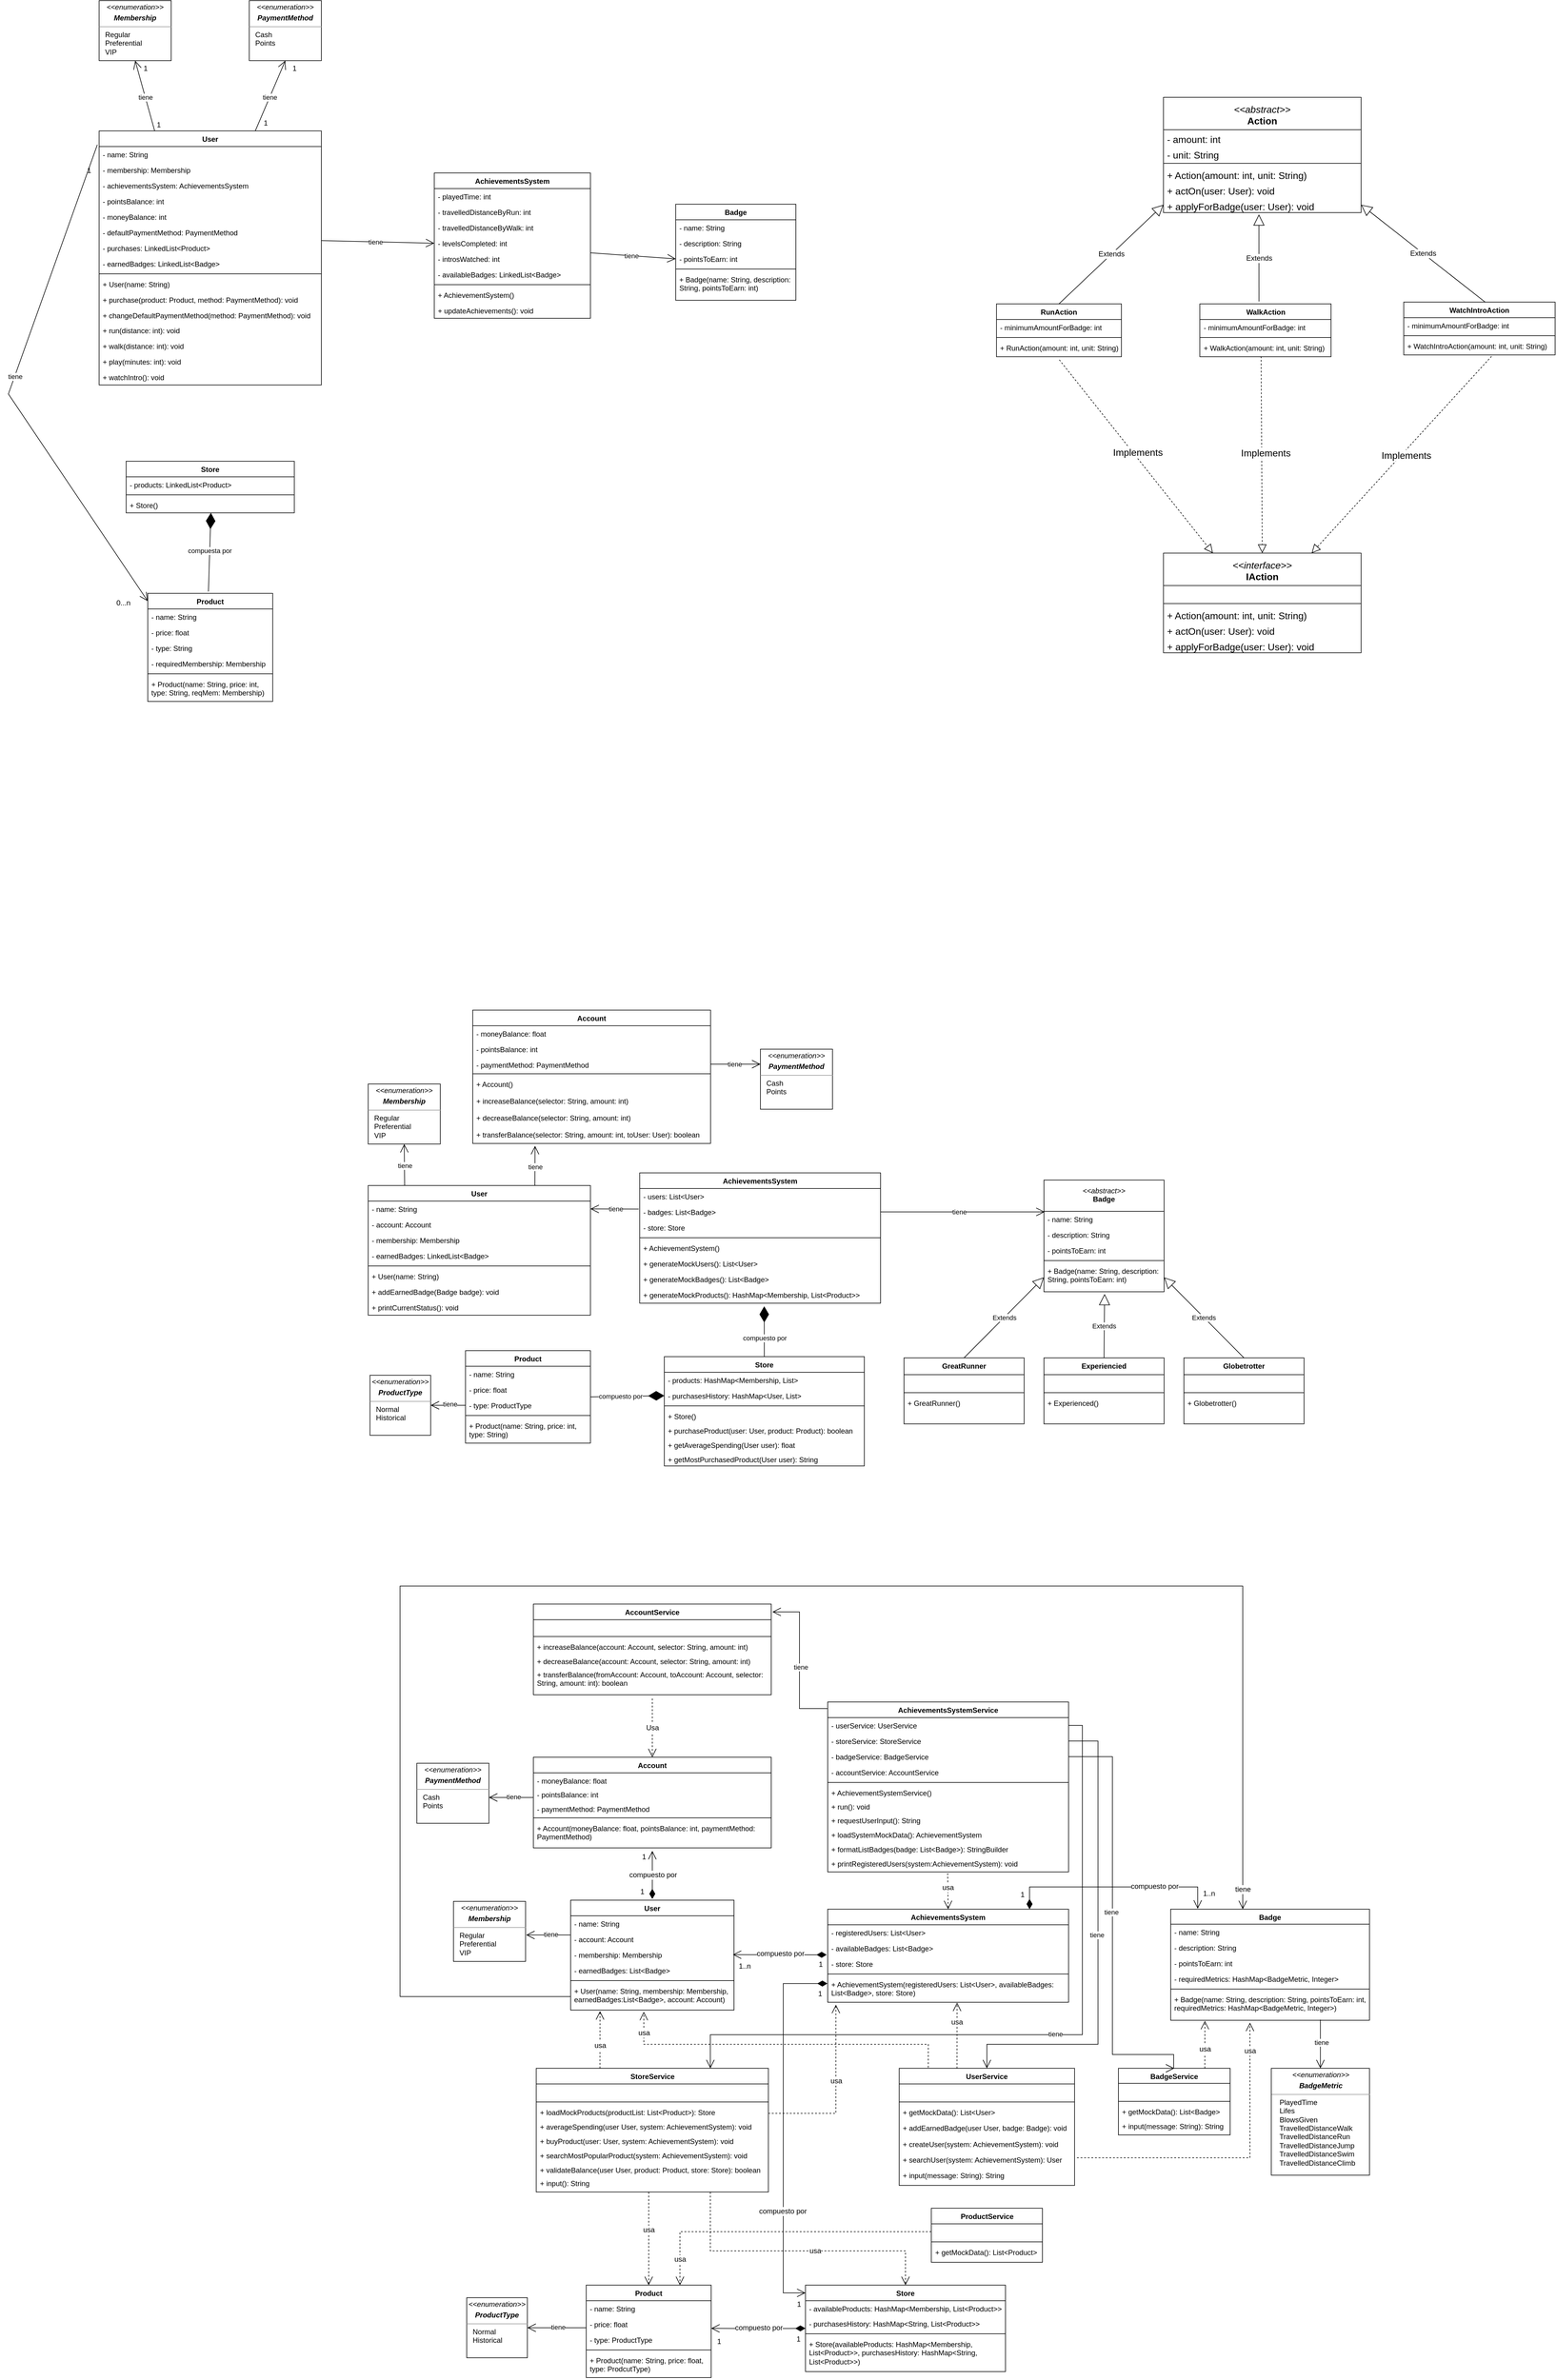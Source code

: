 <mxfile version="21.7.5" type="github" pages="2">
  <diagram name="Page-1" id="c4acf3e9-155e-7222-9cf6-157b1a14988f">
    <mxGraphModel dx="3372" dy="1491" grid="0" gridSize="10" guides="1" tooltips="1" connect="1" arrows="1" fold="1" page="0" pageScale="1" pageWidth="827" pageHeight="1169" background="none" math="0" shadow="0">
      <root>
        <mxCell id="0" />
        <mxCell id="1" parent="0" />
        <mxCell id="KaLWTNi_uwIXfUUR0p99-1" value="AchievementsSystem" style="swimlane;fontStyle=1;align=center;verticalAlign=top;childLayout=stackLayout;horizontal=1;startSize=26;horizontalStack=0;resizeParent=1;resizeParentMax=0;resizeLast=0;collapsible=1;marginBottom=0;whiteSpace=wrap;html=1;" parent="1" vertex="1">
          <mxGeometry x="498" y="440" width="260" height="242" as="geometry" />
        </mxCell>
        <mxCell id="KaLWTNi_uwIXfUUR0p99-5" value="- playedTime: int" style="text;strokeColor=none;fillColor=none;align=left;verticalAlign=top;spacingLeft=4;spacingRight=4;overflow=hidden;rotatable=0;points=[[0,0.5],[1,0.5]];portConstraint=eastwest;whiteSpace=wrap;html=1;" parent="KaLWTNi_uwIXfUUR0p99-1" vertex="1">
          <mxGeometry y="26" width="260" height="26" as="geometry" />
        </mxCell>
        <mxCell id="t47t9JfguGdJ9MnKsgUA-10" value="- travelledDistanceByRun: int" style="text;strokeColor=none;fillColor=none;align=left;verticalAlign=top;spacingLeft=4;spacingRight=4;overflow=hidden;rotatable=0;points=[[0,0.5],[1,0.5]];portConstraint=eastwest;whiteSpace=wrap;html=1;" parent="KaLWTNi_uwIXfUUR0p99-1" vertex="1">
          <mxGeometry y="52" width="260" height="26" as="geometry" />
        </mxCell>
        <mxCell id="t47t9JfguGdJ9MnKsgUA-11" value="- travelledDistanceByWalk: int" style="text;strokeColor=none;fillColor=none;align=left;verticalAlign=top;spacingLeft=4;spacingRight=4;overflow=hidden;rotatable=0;points=[[0,0.5],[1,0.5]];portConstraint=eastwest;whiteSpace=wrap;html=1;" parent="KaLWTNi_uwIXfUUR0p99-1" vertex="1">
          <mxGeometry y="78" width="260" height="26" as="geometry" />
        </mxCell>
        <mxCell id="t47t9JfguGdJ9MnKsgUA-12" value="- levelsCompleted: int" style="text;strokeColor=none;fillColor=none;align=left;verticalAlign=top;spacingLeft=4;spacingRight=4;overflow=hidden;rotatable=0;points=[[0,0.5],[1,0.5]];portConstraint=eastwest;whiteSpace=wrap;html=1;" parent="KaLWTNi_uwIXfUUR0p99-1" vertex="1">
          <mxGeometry y="104" width="260" height="26" as="geometry" />
        </mxCell>
        <mxCell id="t47t9JfguGdJ9MnKsgUA-13" value="- introsWatched: int" style="text;strokeColor=none;fillColor=none;align=left;verticalAlign=top;spacingLeft=4;spacingRight=4;overflow=hidden;rotatable=0;points=[[0,0.5],[1,0.5]];portConstraint=eastwest;whiteSpace=wrap;html=1;" parent="KaLWTNi_uwIXfUUR0p99-1" vertex="1">
          <mxGeometry y="130" width="260" height="26" as="geometry" />
        </mxCell>
        <mxCell id="t47t9JfguGdJ9MnKsgUA-38" value="- availableBadges: LinkedList&amp;lt;Badge&amp;gt;" style="text;strokeColor=none;fillColor=none;align=left;verticalAlign=top;spacingLeft=4;spacingRight=4;overflow=hidden;rotatable=0;points=[[0,0.5],[1,0.5]];portConstraint=eastwest;whiteSpace=wrap;html=1;" parent="KaLWTNi_uwIXfUUR0p99-1" vertex="1">
          <mxGeometry y="156" width="260" height="26" as="geometry" />
        </mxCell>
        <mxCell id="KaLWTNi_uwIXfUUR0p99-3" value="" style="line;strokeWidth=1;fillColor=none;align=left;verticalAlign=middle;spacingTop=-1;spacingLeft=3;spacingRight=3;rotatable=0;labelPosition=right;points=[];portConstraint=eastwest;strokeColor=inherit;" parent="KaLWTNi_uwIXfUUR0p99-1" vertex="1">
          <mxGeometry y="182" width="260" height="8" as="geometry" />
        </mxCell>
        <mxCell id="t47t9JfguGdJ9MnKsgUA-30" value="+ AchievementSystem()" style="text;strokeColor=none;fillColor=none;align=left;verticalAlign=top;spacingLeft=4;spacingRight=4;overflow=hidden;rotatable=0;points=[[0,0.5],[1,0.5]];portConstraint=eastwest;whiteSpace=wrap;html=1;" parent="KaLWTNi_uwIXfUUR0p99-1" vertex="1">
          <mxGeometry y="190" width="260" height="26" as="geometry" />
        </mxCell>
        <mxCell id="KaLWTNi_uwIXfUUR0p99-4" value="+ updateAchievements(): void" style="text;strokeColor=none;fillColor=none;align=left;verticalAlign=top;spacingLeft=4;spacingRight=4;overflow=hidden;rotatable=0;points=[[0,0.5],[1,0.5]];portConstraint=eastwest;whiteSpace=wrap;html=1;" parent="KaLWTNi_uwIXfUUR0p99-1" vertex="1">
          <mxGeometry y="216" width="260" height="26" as="geometry" />
        </mxCell>
        <mxCell id="KaLWTNi_uwIXfUUR0p99-6" value="User" style="swimlane;fontStyle=1;align=center;verticalAlign=top;childLayout=stackLayout;horizontal=1;startSize=26;horizontalStack=0;resizeParent=1;resizeParentMax=0;resizeLast=0;collapsible=1;marginBottom=0;whiteSpace=wrap;html=1;" parent="1" vertex="1">
          <mxGeometry x="-60" y="370" width="370" height="423" as="geometry">
            <mxRectangle x="60" y="430" width="70" height="30" as="alternateBounds" />
          </mxGeometry>
        </mxCell>
        <mxCell id="KaLWTNi_uwIXfUUR0p99-7" value="- name: String" style="text;strokeColor=none;fillColor=none;align=left;verticalAlign=top;spacingLeft=4;spacingRight=4;overflow=hidden;rotatable=0;points=[[0,0.5],[1,0.5]];portConstraint=eastwest;whiteSpace=wrap;html=1;" parent="KaLWTNi_uwIXfUUR0p99-6" vertex="1">
          <mxGeometry y="26" width="370" height="26" as="geometry" />
        </mxCell>
        <mxCell id="KaLWTNi_uwIXfUUR0p99-11" value="- membership: Membership" style="text;strokeColor=none;fillColor=none;align=left;verticalAlign=top;spacingLeft=4;spacingRight=4;overflow=hidden;rotatable=0;points=[[0,0.5],[1,0.5]];portConstraint=eastwest;whiteSpace=wrap;html=1;" parent="KaLWTNi_uwIXfUUR0p99-6" vertex="1">
          <mxGeometry y="52" width="370" height="26" as="geometry" />
        </mxCell>
        <mxCell id="t47t9JfguGdJ9MnKsgUA-4" value="- achievementsSystem: AchievementsSystem" style="text;strokeColor=none;fillColor=none;align=left;verticalAlign=top;spacingLeft=4;spacingRight=4;overflow=hidden;rotatable=0;points=[[0,0.5],[1,0.5]];portConstraint=eastwest;whiteSpace=wrap;html=1;" parent="KaLWTNi_uwIXfUUR0p99-6" vertex="1">
          <mxGeometry y="78" width="370" height="26" as="geometry" />
        </mxCell>
        <mxCell id="KaLWTNi_uwIXfUUR0p99-12" value="&lt;div&gt;- pointsBalance: int&lt;/div&gt;&lt;div&gt;&lt;br&gt;&lt;/div&gt;" style="text;strokeColor=none;fillColor=none;align=left;verticalAlign=top;spacingLeft=4;spacingRight=4;overflow=hidden;rotatable=0;points=[[0,0.5],[1,0.5]];portConstraint=eastwest;whiteSpace=wrap;html=1;" parent="KaLWTNi_uwIXfUUR0p99-6" vertex="1">
          <mxGeometry y="104" width="370" height="26" as="geometry" />
        </mxCell>
        <mxCell id="KaLWTNi_uwIXfUUR0p99-8" value="- moneyBalance: int" style="text;strokeColor=none;fillColor=none;align=left;verticalAlign=top;spacingLeft=4;spacingRight=4;overflow=hidden;rotatable=0;points=[[0,0.5],[1,0.5]];portConstraint=eastwest;whiteSpace=wrap;html=1;" parent="KaLWTNi_uwIXfUUR0p99-6" vertex="1">
          <mxGeometry y="130" width="370" height="26" as="geometry" />
        </mxCell>
        <mxCell id="t47t9JfguGdJ9MnKsgUA-2" value="- defaultPaymentMethod: PaymentMethod" style="text;strokeColor=none;fillColor=none;align=left;verticalAlign=top;spacingLeft=4;spacingRight=4;overflow=hidden;rotatable=0;points=[[0,0.5],[1,0.5]];portConstraint=eastwest;whiteSpace=wrap;html=1;" parent="KaLWTNi_uwIXfUUR0p99-6" vertex="1">
          <mxGeometry y="156" width="370" height="26" as="geometry" />
        </mxCell>
        <mxCell id="t47t9JfguGdJ9MnKsgUA-24" value="- purchases: LinkedList&amp;lt;Product&amp;gt;" style="text;strokeColor=none;fillColor=none;align=left;verticalAlign=top;spacingLeft=4;spacingRight=4;overflow=hidden;rotatable=0;points=[[0,0.5],[1,0.5]];portConstraint=eastwest;whiteSpace=wrap;html=1;" parent="KaLWTNi_uwIXfUUR0p99-6" vertex="1">
          <mxGeometry y="182" width="370" height="26" as="geometry" />
        </mxCell>
        <mxCell id="t47t9JfguGdJ9MnKsgUA-26" value="- earnedBadges: LinkedList&amp;lt;Badge&amp;gt;" style="text;strokeColor=none;fillColor=none;align=left;verticalAlign=top;spacingLeft=4;spacingRight=4;overflow=hidden;rotatable=0;points=[[0,0.5],[1,0.5]];portConstraint=eastwest;whiteSpace=wrap;html=1;" parent="KaLWTNi_uwIXfUUR0p99-6" vertex="1">
          <mxGeometry y="208" width="370" height="26" as="geometry" />
        </mxCell>
        <mxCell id="KaLWTNi_uwIXfUUR0p99-9" value="" style="line;strokeWidth=1;fillColor=none;align=left;verticalAlign=middle;spacingTop=-1;spacingLeft=3;spacingRight=3;rotatable=0;labelPosition=right;points=[];portConstraint=eastwest;strokeColor=inherit;" parent="KaLWTNi_uwIXfUUR0p99-6" vertex="1">
          <mxGeometry y="234" width="370" height="8" as="geometry" />
        </mxCell>
        <mxCell id="t47t9JfguGdJ9MnKsgUA-29" value="+ User(name: String)" style="text;strokeColor=none;fillColor=none;align=left;verticalAlign=top;spacingLeft=4;spacingRight=4;overflow=hidden;rotatable=0;points=[[0,0.5],[1,0.5]];portConstraint=eastwest;whiteSpace=wrap;html=1;" parent="KaLWTNi_uwIXfUUR0p99-6" vertex="1">
          <mxGeometry y="242" width="370" height="26" as="geometry" />
        </mxCell>
        <mxCell id="t47t9JfguGdJ9MnKsgUA-28" value="&lt;div&gt;+ purchase(product: Product, method: PaymentMethod): void&lt;/div&gt;" style="text;strokeColor=none;fillColor=none;align=left;verticalAlign=top;spacingLeft=4;spacingRight=4;overflow=hidden;rotatable=0;points=[[0,0.5],[1,0.5]];portConstraint=eastwest;whiteSpace=wrap;html=1;" parent="KaLWTNi_uwIXfUUR0p99-6" vertex="1">
          <mxGeometry y="268" width="370" height="26" as="geometry" />
        </mxCell>
        <mxCell id="t47t9JfguGdJ9MnKsgUA-32" value="&lt;div&gt;+ changeDefaultPaymentMethod(method: PaymentMethod): void&lt;br&gt;&lt;/div&gt;" style="text;strokeColor=none;fillColor=none;align=left;verticalAlign=top;spacingLeft=4;spacingRight=4;overflow=hidden;rotatable=0;points=[[0,0.5],[1,0.5]];portConstraint=eastwest;whiteSpace=wrap;html=1;" parent="KaLWTNi_uwIXfUUR0p99-6" vertex="1">
          <mxGeometry y="294" width="370" height="25" as="geometry" />
        </mxCell>
        <mxCell id="KaLWTNi_uwIXfUUR0p99-10" value="&lt;div&gt;+ run(distance: int): void&lt;/div&gt;" style="text;strokeColor=none;fillColor=none;align=left;verticalAlign=top;spacingLeft=4;spacingRight=4;overflow=hidden;rotatable=0;points=[[0,0.5],[1,0.5]];portConstraint=eastwest;whiteSpace=wrap;html=1;" parent="KaLWTNi_uwIXfUUR0p99-6" vertex="1">
          <mxGeometry y="319" width="370" height="26" as="geometry" />
        </mxCell>
        <mxCell id="t47t9JfguGdJ9MnKsgUA-21" value="+ walk(distance: int): void" style="text;strokeColor=none;fillColor=none;align=left;verticalAlign=top;spacingLeft=4;spacingRight=4;overflow=hidden;rotatable=0;points=[[0,0.5],[1,0.5]];portConstraint=eastwest;whiteSpace=wrap;html=1;" parent="KaLWTNi_uwIXfUUR0p99-6" vertex="1">
          <mxGeometry y="345" width="370" height="26" as="geometry" />
        </mxCell>
        <mxCell id="t47t9JfguGdJ9MnKsgUA-22" value="+ play(minutes: int): void" style="text;strokeColor=none;fillColor=none;align=left;verticalAlign=top;spacingLeft=4;spacingRight=4;overflow=hidden;rotatable=0;points=[[0,0.5],[1,0.5]];portConstraint=eastwest;whiteSpace=wrap;html=1;" parent="KaLWTNi_uwIXfUUR0p99-6" vertex="1">
          <mxGeometry y="371" width="370" height="26" as="geometry" />
        </mxCell>
        <mxCell id="t47t9JfguGdJ9MnKsgUA-23" value="&lt;div&gt;+ watchIntro(): void&lt;/div&gt;" style="text;strokeColor=none;fillColor=none;align=left;verticalAlign=top;spacingLeft=4;spacingRight=4;overflow=hidden;rotatable=0;points=[[0,0.5],[1,0.5]];portConstraint=eastwest;whiteSpace=wrap;html=1;" parent="KaLWTNi_uwIXfUUR0p99-6" vertex="1">
          <mxGeometry y="397" width="370" height="26" as="geometry" />
        </mxCell>
        <mxCell id="KaLWTNi_uwIXfUUR0p99-26" value="Product" style="swimlane;fontStyle=1;align=center;verticalAlign=top;childLayout=stackLayout;horizontal=1;startSize=26;horizontalStack=0;resizeParent=1;resizeParentMax=0;resizeLast=0;collapsible=1;marginBottom=0;whiteSpace=wrap;html=1;rotation=0;" parent="1" vertex="1">
          <mxGeometry x="21" y="1140" width="208" height="180" as="geometry">
            <mxRectangle x="320" y="750" width="110" height="30" as="alternateBounds" />
          </mxGeometry>
        </mxCell>
        <mxCell id="KaLWTNi_uwIXfUUR0p99-27" value="- name: String" style="text;strokeColor=none;fillColor=none;align=left;verticalAlign=top;spacingLeft=4;spacingRight=4;overflow=hidden;rotatable=0;points=[[0,0.5],[1,0.5]];portConstraint=eastwest;whiteSpace=wrap;html=1;" parent="KaLWTNi_uwIXfUUR0p99-26" vertex="1">
          <mxGeometry y="26" width="208" height="26" as="geometry" />
        </mxCell>
        <mxCell id="KaLWTNi_uwIXfUUR0p99-30" value="- price: float" style="text;strokeColor=none;fillColor=none;align=left;verticalAlign=top;spacingLeft=4;spacingRight=4;overflow=hidden;rotatable=0;points=[[0,0.5],[1,0.5]];portConstraint=eastwest;whiteSpace=wrap;html=1;" parent="KaLWTNi_uwIXfUUR0p99-26" vertex="1">
          <mxGeometry y="52" width="208" height="26" as="geometry" />
        </mxCell>
        <mxCell id="KaLWTNi_uwIXfUUR0p99-32" value="- type: String" style="text;strokeColor=none;fillColor=none;align=left;verticalAlign=top;spacingLeft=4;spacingRight=4;overflow=hidden;rotatable=0;points=[[0,0.5],[1,0.5]];portConstraint=eastwest;whiteSpace=wrap;html=1;" parent="KaLWTNi_uwIXfUUR0p99-26" vertex="1">
          <mxGeometry y="78" width="208" height="26" as="geometry" />
        </mxCell>
        <mxCell id="KaLWTNi_uwIXfUUR0p99-31" value="- requiredMembership: Membership" style="text;strokeColor=none;fillColor=none;align=left;verticalAlign=top;spacingLeft=4;spacingRight=4;overflow=hidden;rotatable=0;points=[[0,0.5],[1,0.5]];portConstraint=eastwest;whiteSpace=wrap;html=1;" parent="KaLWTNi_uwIXfUUR0p99-26" vertex="1">
          <mxGeometry y="104" width="208" height="26" as="geometry" />
        </mxCell>
        <mxCell id="KaLWTNi_uwIXfUUR0p99-28" value="" style="line;strokeWidth=1;fillColor=none;align=left;verticalAlign=middle;spacingTop=-1;spacingLeft=3;spacingRight=3;rotatable=0;labelPosition=right;points=[];portConstraint=eastwest;strokeColor=inherit;" parent="KaLWTNi_uwIXfUUR0p99-26" vertex="1">
          <mxGeometry y="130" width="208" height="8" as="geometry" />
        </mxCell>
        <mxCell id="KaLWTNi_uwIXfUUR0p99-29" value="+ Product(name: String, price: int, type: String, reqMem: Membership) " style="text;strokeColor=none;fillColor=none;align=left;verticalAlign=top;spacingLeft=4;spacingRight=4;overflow=hidden;rotatable=0;points=[[0,0.5],[1,0.5]];portConstraint=eastwest;whiteSpace=wrap;html=1;" parent="KaLWTNi_uwIXfUUR0p99-26" vertex="1">
          <mxGeometry y="138" width="208" height="42" as="geometry" />
        </mxCell>
        <mxCell id="KaLWTNi_uwIXfUUR0p99-33" value="Badge" style="swimlane;fontStyle=1;align=center;verticalAlign=top;childLayout=stackLayout;horizontal=1;startSize=26;horizontalStack=0;resizeParent=1;resizeParentMax=0;resizeLast=0;collapsible=1;marginBottom=0;whiteSpace=wrap;html=1;" parent="1" vertex="1">
          <mxGeometry x="900" y="492" width="200" height="160" as="geometry">
            <mxRectangle x="320" y="750" width="110" height="30" as="alternateBounds" />
          </mxGeometry>
        </mxCell>
        <mxCell id="KaLWTNi_uwIXfUUR0p99-34" value="- name: String" style="text;strokeColor=none;fillColor=none;align=left;verticalAlign=top;spacingLeft=4;spacingRight=4;overflow=hidden;rotatable=0;points=[[0,0.5],[1,0.5]];portConstraint=eastwest;whiteSpace=wrap;html=1;" parent="KaLWTNi_uwIXfUUR0p99-33" vertex="1">
          <mxGeometry y="26" width="200" height="26" as="geometry" />
        </mxCell>
        <mxCell id="KaLWTNi_uwIXfUUR0p99-35" value="- description: String" style="text;strokeColor=none;fillColor=none;align=left;verticalAlign=top;spacingLeft=4;spacingRight=4;overflow=hidden;rotatable=0;points=[[0,0.5],[1,0.5]];portConstraint=eastwest;whiteSpace=wrap;html=1;" parent="KaLWTNi_uwIXfUUR0p99-33" vertex="1">
          <mxGeometry y="52" width="200" height="26" as="geometry" />
        </mxCell>
        <mxCell id="KaLWTNi_uwIXfUUR0p99-36" value="- pointsToEarn: int" style="text;strokeColor=none;fillColor=none;align=left;verticalAlign=top;spacingLeft=4;spacingRight=4;overflow=hidden;rotatable=0;points=[[0,0.5],[1,0.5]];portConstraint=eastwest;whiteSpace=wrap;html=1;" parent="KaLWTNi_uwIXfUUR0p99-33" vertex="1">
          <mxGeometry y="78" width="200" height="26" as="geometry" />
        </mxCell>
        <mxCell id="KaLWTNi_uwIXfUUR0p99-38" value="" style="line;strokeWidth=1;fillColor=none;align=left;verticalAlign=middle;spacingTop=-1;spacingLeft=3;spacingRight=3;rotatable=0;labelPosition=right;points=[];portConstraint=eastwest;strokeColor=inherit;" parent="KaLWTNi_uwIXfUUR0p99-33" vertex="1">
          <mxGeometry y="104" width="200" height="8" as="geometry" />
        </mxCell>
        <mxCell id="KaLWTNi_uwIXfUUR0p99-39" value="+ Badge(name: String, description: String, pointsToEarn: int)" style="text;strokeColor=none;fillColor=none;align=left;verticalAlign=top;spacingLeft=4;spacingRight=4;overflow=hidden;rotatable=0;points=[[0,0.5],[1,0.5]];portConstraint=eastwest;whiteSpace=wrap;html=1;" parent="KaLWTNi_uwIXfUUR0p99-33" vertex="1">
          <mxGeometry y="112" width="200" height="48" as="geometry" />
        </mxCell>
        <mxCell id="t47t9JfguGdJ9MnKsgUA-20" value="&lt;p style=&quot;margin:0px;margin-top:4px;text-align:center;&quot;&gt;&lt;i&gt;&amp;lt;&amp;lt;enumeration&amp;gt;&lt;/i&gt;&lt;i&gt;&amp;gt;&lt;/i&gt;&lt;/p&gt;&lt;p style=&quot;margin:0px;margin-top:4px;text-align:center;&quot;&gt;&lt;i&gt;&lt;b&gt;Membership&lt;br&gt;&lt;/b&gt;&lt;/i&gt;&lt;/p&gt;&lt;hr size=&quot;1&quot;&gt;&lt;div&gt;&amp;nbsp;&amp;nbsp; Regular&lt;/div&gt;&lt;div&gt;&amp;nbsp;&amp;nbsp; Preferential&lt;/div&gt;&lt;div&gt;&amp;nbsp;&amp;nbsp; VIP&lt;br&gt;&lt;/div&gt;" style="verticalAlign=top;align=left;overflow=fill;fontSize=12;fontFamily=Helvetica;html=1;whiteSpace=wrap;" parent="1" vertex="1">
          <mxGeometry x="-60" y="153" width="120" height="100" as="geometry" />
        </mxCell>
        <mxCell id="t47t9JfguGdJ9MnKsgUA-25" value="&lt;p style=&quot;margin:0px;margin-top:4px;text-align:center;&quot;&gt;&lt;i&gt;&amp;lt;&amp;lt;enumeration&amp;gt;&lt;/i&gt;&lt;i&gt;&amp;gt;&lt;/i&gt;&lt;/p&gt;&lt;p style=&quot;margin:0px;margin-top:4px;text-align:center;&quot;&gt;&lt;i&gt;&lt;b&gt;PaymentMethod&lt;br&gt;&lt;/b&gt;&lt;/i&gt;&lt;/p&gt;&lt;hr size=&quot;1&quot;&gt;&lt;div&gt;&amp;nbsp;&amp;nbsp; Cash&lt;/div&gt;&lt;div&gt;&amp;nbsp;&amp;nbsp; Points&lt;br&gt;&lt;/div&gt;" style="verticalAlign=top;align=left;overflow=fill;fontSize=12;fontFamily=Helvetica;html=1;whiteSpace=wrap;" parent="1" vertex="1">
          <mxGeometry x="190" y="153" width="120" height="100" as="geometry" />
        </mxCell>
        <mxCell id="t47t9JfguGdJ9MnKsgUA-33" value="Store" style="swimlane;fontStyle=1;align=center;verticalAlign=top;childLayout=stackLayout;horizontal=1;startSize=26;horizontalStack=0;resizeParent=1;resizeParentMax=0;resizeLast=0;collapsible=1;marginBottom=0;whiteSpace=wrap;html=1;" parent="1" vertex="1">
          <mxGeometry x="-15" y="920" width="280" height="86" as="geometry">
            <mxRectangle x="320" y="430" width="110" height="30" as="alternateBounds" />
          </mxGeometry>
        </mxCell>
        <mxCell id="t47t9JfguGdJ9MnKsgUA-34" value="- products: LinkedList&amp;lt;Product&amp;gt;" style="text;strokeColor=none;fillColor=none;align=left;verticalAlign=top;spacingLeft=4;spacingRight=4;overflow=hidden;rotatable=0;points=[[0,0.5],[1,0.5]];portConstraint=eastwest;whiteSpace=wrap;html=1;" parent="t47t9JfguGdJ9MnKsgUA-33" vertex="1">
          <mxGeometry y="26" width="280" height="26" as="geometry" />
        </mxCell>
        <mxCell id="t47t9JfguGdJ9MnKsgUA-35" value="" style="line;strokeWidth=1;fillColor=none;align=left;verticalAlign=middle;spacingTop=-1;spacingLeft=3;spacingRight=3;rotatable=0;labelPosition=right;points=[];portConstraint=eastwest;strokeColor=inherit;" parent="t47t9JfguGdJ9MnKsgUA-33" vertex="1">
          <mxGeometry y="52" width="280" height="8" as="geometry" />
        </mxCell>
        <mxCell id="t47t9JfguGdJ9MnKsgUA-36" value="+ Store()" style="text;strokeColor=none;fillColor=none;align=left;verticalAlign=top;spacingLeft=4;spacingRight=4;overflow=hidden;rotatable=0;points=[[0,0.5],[1,0.5]];portConstraint=eastwest;whiteSpace=wrap;html=1;" parent="t47t9JfguGdJ9MnKsgUA-33" vertex="1">
          <mxGeometry y="60" width="280" height="26" as="geometry" />
        </mxCell>
        <mxCell id="t47t9JfguGdJ9MnKsgUA-61" value="&lt;div&gt;&lt;p style=&quot;margin:0px;margin-top:4px;text-align:center;&quot;&gt;&lt;span style=&quot;font-weight: normal;&quot;&gt;&lt;i&gt;&amp;lt;&amp;lt;abstract&amp;gt;&lt;/i&gt;&lt;i&gt;&amp;gt;&lt;/i&gt;&lt;/span&gt;&lt;/p&gt;&lt;/div&gt;&lt;div&gt;Action&lt;/div&gt;" style="swimlane;fontStyle=1;align=center;verticalAlign=top;childLayout=stackLayout;horizontal=1;startSize=54;horizontalStack=0;resizeParent=1;resizeParentMax=0;resizeLast=0;collapsible=1;marginBottom=0;whiteSpace=wrap;html=1;fontSize=16;" parent="1" vertex="1">
          <mxGeometry x="1712" y="314" width="329" height="192" as="geometry" />
        </mxCell>
        <mxCell id="t47t9JfguGdJ9MnKsgUA-62" value="- amount: int" style="text;strokeColor=none;fillColor=none;align=left;verticalAlign=top;spacingLeft=4;spacingRight=4;overflow=hidden;rotatable=0;points=[[0,0.5],[1,0.5]];portConstraint=eastwest;whiteSpace=wrap;html=1;fontSize=16;" parent="t47t9JfguGdJ9MnKsgUA-61" vertex="1">
          <mxGeometry y="54" width="329" height="26" as="geometry" />
        </mxCell>
        <mxCell id="t47t9JfguGdJ9MnKsgUA-65" value="&lt;div&gt;- unit: String&lt;/div&gt;" style="text;strokeColor=none;fillColor=none;align=left;verticalAlign=top;spacingLeft=4;spacingRight=4;overflow=hidden;rotatable=0;points=[[0,0.5],[1,0.5]];portConstraint=eastwest;whiteSpace=wrap;html=1;fontSize=16;" parent="t47t9JfguGdJ9MnKsgUA-61" vertex="1">
          <mxGeometry y="80" width="329" height="26" as="geometry" />
        </mxCell>
        <mxCell id="t47t9JfguGdJ9MnKsgUA-63" value="" style="line;strokeWidth=1;fillColor=none;align=left;verticalAlign=middle;spacingTop=-1;spacingLeft=3;spacingRight=3;rotatable=0;labelPosition=right;points=[];portConstraint=eastwest;strokeColor=inherit;fontSize=16;" parent="t47t9JfguGdJ9MnKsgUA-61" vertex="1">
          <mxGeometry y="106" width="329" height="8" as="geometry" />
        </mxCell>
        <mxCell id="t47t9JfguGdJ9MnKsgUA-67" value="+ Action(amount: int, unit: String)" style="text;strokeColor=none;fillColor=none;align=left;verticalAlign=top;spacingLeft=4;spacingRight=4;overflow=hidden;rotatable=0;points=[[0,0.5],[1,0.5]];portConstraint=eastwest;whiteSpace=wrap;html=1;fontSize=16;" parent="t47t9JfguGdJ9MnKsgUA-61" vertex="1">
          <mxGeometry y="114" width="329" height="26" as="geometry" />
        </mxCell>
        <mxCell id="t47t9JfguGdJ9MnKsgUA-64" value="+ actOn(user: User): void" style="text;strokeColor=none;fillColor=none;align=left;verticalAlign=top;spacingLeft=4;spacingRight=4;overflow=hidden;rotatable=0;points=[[0,0.5],[1,0.5]];portConstraint=eastwest;whiteSpace=wrap;html=1;fontSize=16;" parent="t47t9JfguGdJ9MnKsgUA-61" vertex="1">
          <mxGeometry y="140" width="329" height="26" as="geometry" />
        </mxCell>
        <mxCell id="t47t9JfguGdJ9MnKsgUA-66" value="+ applyForBadge(user: User): void" style="text;strokeColor=none;fillColor=none;align=left;verticalAlign=top;spacingLeft=4;spacingRight=4;overflow=hidden;rotatable=0;points=[[0,0.5],[1,0.5]];portConstraint=eastwest;whiteSpace=wrap;html=1;fontSize=16;" parent="t47t9JfguGdJ9MnKsgUA-61" vertex="1">
          <mxGeometry y="166" width="329" height="26" as="geometry" />
        </mxCell>
        <mxCell id="t47t9JfguGdJ9MnKsgUA-68" value="RunAction" style="swimlane;fontStyle=1;align=center;verticalAlign=top;childLayout=stackLayout;horizontal=1;startSize=26;horizontalStack=0;resizeParent=1;resizeParentMax=0;resizeLast=0;collapsible=1;marginBottom=0;whiteSpace=wrap;html=1;rotation=0;" parent="1" vertex="1">
          <mxGeometry x="1434" y="658" width="208" height="88" as="geometry">
            <mxRectangle x="320" y="750" width="110" height="30" as="alternateBounds" />
          </mxGeometry>
        </mxCell>
        <mxCell id="t47t9JfguGdJ9MnKsgUA-72" value="- minimumAmountForBadge: int" style="text;strokeColor=none;fillColor=none;align=left;verticalAlign=top;spacingLeft=4;spacingRight=4;overflow=hidden;rotatable=0;points=[[0,0.5],[1,0.5]];portConstraint=eastwest;whiteSpace=wrap;html=1;" parent="t47t9JfguGdJ9MnKsgUA-68" vertex="1">
          <mxGeometry y="26" width="208" height="26" as="geometry" />
        </mxCell>
        <mxCell id="t47t9JfguGdJ9MnKsgUA-73" value="" style="line;strokeWidth=1;fillColor=none;align=left;verticalAlign=middle;spacingTop=-1;spacingLeft=3;spacingRight=3;rotatable=0;labelPosition=right;points=[];portConstraint=eastwest;strokeColor=inherit;" parent="t47t9JfguGdJ9MnKsgUA-68" vertex="1">
          <mxGeometry y="52" width="208" height="8" as="geometry" />
        </mxCell>
        <mxCell id="t47t9JfguGdJ9MnKsgUA-74" value="+ RunAction(amount: int, unit: String)" style="text;strokeColor=none;fillColor=none;align=left;verticalAlign=top;spacingLeft=4;spacingRight=4;overflow=hidden;rotatable=0;points=[[0,0.5],[1,0.5]];portConstraint=eastwest;whiteSpace=wrap;html=1;" parent="t47t9JfguGdJ9MnKsgUA-68" vertex="1">
          <mxGeometry y="60" width="208" height="28" as="geometry" />
        </mxCell>
        <mxCell id="t47t9JfguGdJ9MnKsgUA-75" value="WalkAction" style="swimlane;fontStyle=1;align=center;verticalAlign=top;childLayout=stackLayout;horizontal=1;startSize=26;horizontalStack=0;resizeParent=1;resizeParentMax=0;resizeLast=0;collapsible=1;marginBottom=0;whiteSpace=wrap;html=1;rotation=0;" parent="1" vertex="1">
          <mxGeometry x="1772.5" y="658" width="218.5" height="88" as="geometry">
            <mxRectangle x="320" y="750" width="110" height="30" as="alternateBounds" />
          </mxGeometry>
        </mxCell>
        <mxCell id="t47t9JfguGdJ9MnKsgUA-107" value="-&amp;nbsp;minimumAmountForBadge: int" style="text;strokeColor=none;fillColor=none;align=left;verticalAlign=top;spacingLeft=4;spacingRight=4;overflow=hidden;rotatable=0;points=[[0,0.5],[1,0.5]];portConstraint=eastwest;whiteSpace=wrap;html=1;" parent="t47t9JfguGdJ9MnKsgUA-75" vertex="1">
          <mxGeometry y="26" width="218.5" height="26" as="geometry" />
        </mxCell>
        <mxCell id="t47t9JfguGdJ9MnKsgUA-80" value="" style="line;strokeWidth=1;fillColor=none;align=left;verticalAlign=middle;spacingTop=-1;spacingLeft=3;spacingRight=3;rotatable=0;labelPosition=right;points=[];portConstraint=eastwest;strokeColor=inherit;" parent="t47t9JfguGdJ9MnKsgUA-75" vertex="1">
          <mxGeometry y="52" width="218.5" height="8" as="geometry" />
        </mxCell>
        <mxCell id="t47t9JfguGdJ9MnKsgUA-109" value="+ WalkAction(amount: int, unit: String)" style="text;strokeColor=none;fillColor=none;align=left;verticalAlign=top;spacingLeft=4;spacingRight=4;overflow=hidden;rotatable=0;points=[[0,0.5],[1,0.5]];portConstraint=eastwest;whiteSpace=wrap;html=1;" parent="t47t9JfguGdJ9MnKsgUA-75" vertex="1">
          <mxGeometry y="60" width="218.5" height="28" as="geometry" />
        </mxCell>
        <mxCell id="t47t9JfguGdJ9MnKsgUA-82" value="WatchIntroAction" style="swimlane;fontStyle=1;align=center;verticalAlign=top;childLayout=stackLayout;horizontal=1;startSize=26;horizontalStack=0;resizeParent=1;resizeParentMax=0;resizeLast=0;collapsible=1;marginBottom=0;whiteSpace=wrap;html=1;rotation=0;" parent="1" vertex="1">
          <mxGeometry x="2112" y="655" width="252" height="88" as="geometry">
            <mxRectangle x="320" y="750" width="110" height="30" as="alternateBounds" />
          </mxGeometry>
        </mxCell>
        <mxCell id="t47t9JfguGdJ9MnKsgUA-108" value="-&amp;nbsp;minimumAmountForBadge: int" style="text;strokeColor=none;fillColor=none;align=left;verticalAlign=top;spacingLeft=4;spacingRight=4;overflow=hidden;rotatable=0;points=[[0,0.5],[1,0.5]];portConstraint=eastwest;whiteSpace=wrap;html=1;" parent="t47t9JfguGdJ9MnKsgUA-82" vertex="1">
          <mxGeometry y="26" width="252" height="26" as="geometry" />
        </mxCell>
        <mxCell id="t47t9JfguGdJ9MnKsgUA-87" value="" style="line;strokeWidth=1;fillColor=none;align=left;verticalAlign=middle;spacingTop=-1;spacingLeft=3;spacingRight=3;rotatable=0;labelPosition=right;points=[];portConstraint=eastwest;strokeColor=inherit;" parent="t47t9JfguGdJ9MnKsgUA-82" vertex="1">
          <mxGeometry y="52" width="252" height="8" as="geometry" />
        </mxCell>
        <mxCell id="t47t9JfguGdJ9MnKsgUA-110" value="+ WatchIntroAction(amount: int, unit: String)" style="text;strokeColor=none;fillColor=none;align=left;verticalAlign=top;spacingLeft=4;spacingRight=4;overflow=hidden;rotatable=0;points=[[0,0.5],[1,0.5]];portConstraint=eastwest;whiteSpace=wrap;html=1;" parent="t47t9JfguGdJ9MnKsgUA-82" vertex="1">
          <mxGeometry y="60" width="252" height="28" as="geometry" />
        </mxCell>
        <mxCell id="t47t9JfguGdJ9MnKsgUA-89" value="&lt;div&gt;&lt;p style=&quot;margin:0px;margin-top:4px;text-align:center;&quot;&gt;&lt;span style=&quot;font-weight: normal;&quot;&gt;&lt;i&gt;&amp;lt;&amp;lt;interface&amp;gt;&lt;/i&gt;&lt;i&gt;&amp;gt;&lt;/i&gt;&lt;/span&gt;&lt;/p&gt;&lt;/div&gt;&lt;div&gt;IAction&lt;/div&gt;" style="swimlane;fontStyle=1;align=center;verticalAlign=top;childLayout=stackLayout;horizontal=1;startSize=54;horizontalStack=0;resizeParent=1;resizeParentMax=0;resizeLast=0;collapsible=1;marginBottom=0;whiteSpace=wrap;html=1;fontSize=16;" parent="1" vertex="1">
          <mxGeometry x="1712" y="1073" width="329" height="166" as="geometry" />
        </mxCell>
        <mxCell id="t47t9JfguGdJ9MnKsgUA-96" value="&lt;font color=&quot;#ffffff&quot;&gt;+ Action(amount: int, unit: String)&lt;/font&gt;" style="text;strokeColor=none;fillColor=none;align=left;verticalAlign=top;spacingLeft=4;spacingRight=4;overflow=hidden;rotatable=0;points=[[0,0.5],[1,0.5]];portConstraint=eastwest;whiteSpace=wrap;html=1;fontSize=16;" parent="t47t9JfguGdJ9MnKsgUA-89" vertex="1">
          <mxGeometry y="54" width="329" height="26" as="geometry" />
        </mxCell>
        <mxCell id="t47t9JfguGdJ9MnKsgUA-92" value="" style="line;strokeWidth=1;fillColor=none;align=left;verticalAlign=middle;spacingTop=-1;spacingLeft=3;spacingRight=3;rotatable=0;labelPosition=right;points=[];portConstraint=eastwest;strokeColor=inherit;fontSize=16;" parent="t47t9JfguGdJ9MnKsgUA-89" vertex="1">
          <mxGeometry y="80" width="329" height="8" as="geometry" />
        </mxCell>
        <mxCell id="t47t9JfguGdJ9MnKsgUA-93" value="+ Action(amount: int, unit: String)" style="text;strokeColor=none;fillColor=none;align=left;verticalAlign=top;spacingLeft=4;spacingRight=4;overflow=hidden;rotatable=0;points=[[0,0.5],[1,0.5]];portConstraint=eastwest;whiteSpace=wrap;html=1;fontSize=16;" parent="t47t9JfguGdJ9MnKsgUA-89" vertex="1">
          <mxGeometry y="88" width="329" height="26" as="geometry" />
        </mxCell>
        <mxCell id="t47t9JfguGdJ9MnKsgUA-94" value="+ actOn(user: User): void" style="text;strokeColor=none;fillColor=none;align=left;verticalAlign=top;spacingLeft=4;spacingRight=4;overflow=hidden;rotatable=0;points=[[0,0.5],[1,0.5]];portConstraint=eastwest;whiteSpace=wrap;html=1;fontSize=16;" parent="t47t9JfguGdJ9MnKsgUA-89" vertex="1">
          <mxGeometry y="114" width="329" height="26" as="geometry" />
        </mxCell>
        <mxCell id="t47t9JfguGdJ9MnKsgUA-95" value="+ applyForBadge(user: User): void" style="text;strokeColor=none;fillColor=none;align=left;verticalAlign=top;spacingLeft=4;spacingRight=4;overflow=hidden;rotatable=0;points=[[0,0.5],[1,0.5]];portConstraint=eastwest;whiteSpace=wrap;html=1;fontSize=16;" parent="t47t9JfguGdJ9MnKsgUA-89" vertex="1">
          <mxGeometry y="140" width="329" height="26" as="geometry" />
        </mxCell>
        <mxCell id="t47t9JfguGdJ9MnKsgUA-97" value="" style="endArrow=block;dashed=1;endFill=0;endSize=12;html=1;rounded=0;fontSize=12;curved=1;exitX=0.503;exitY=1.183;exitDx=0;exitDy=0;exitPerimeter=0;entryX=0.25;entryY=0;entryDx=0;entryDy=0;" parent="1" source="t47t9JfguGdJ9MnKsgUA-74" target="t47t9JfguGdJ9MnKsgUA-89" edge="1">
          <mxGeometry width="160" relative="1" as="geometry">
            <mxPoint x="1573" y="1139" as="sourcePoint" />
            <mxPoint x="1268" y="919" as="targetPoint" />
          </mxGeometry>
        </mxCell>
        <mxCell id="t47t9JfguGdJ9MnKsgUA-98" value="&lt;div&gt;Implements&lt;br&gt;&lt;/div&gt;" style="edgeLabel;html=1;align=center;verticalAlign=middle;resizable=0;points=[];fontSize=16;" parent="t47t9JfguGdJ9MnKsgUA-97" vertex="1" connectable="0">
          <mxGeometry x="-0.02" y="6" relative="1" as="geometry">
            <mxPoint as="offset" />
          </mxGeometry>
        </mxCell>
        <mxCell id="t47t9JfguGdJ9MnKsgUA-99" value="" style="endArrow=block;dashed=1;endFill=0;endSize=12;html=1;rounded=0;fontSize=12;curved=1;exitX=0.467;exitY=0.977;exitDx=0;exitDy=0;exitPerimeter=0;entryX=0.5;entryY=0;entryDx=0;entryDy=0;" parent="1" source="t47t9JfguGdJ9MnKsgUA-109" target="t47t9JfguGdJ9MnKsgUA-89" edge="1">
          <mxGeometry width="160" relative="1" as="geometry">
            <mxPoint x="1876.916" y="769.324" as="sourcePoint" />
            <mxPoint x="1780" y="906" as="targetPoint" />
          </mxGeometry>
        </mxCell>
        <mxCell id="t47t9JfguGdJ9MnKsgUA-100" value="&lt;div&gt;Implements&lt;br&gt;&lt;/div&gt;" style="edgeLabel;html=1;align=center;verticalAlign=middle;resizable=0;points=[];fontSize=16;" parent="t47t9JfguGdJ9MnKsgUA-99" vertex="1" connectable="0">
          <mxGeometry x="-0.02" y="6" relative="1" as="geometry">
            <mxPoint as="offset" />
          </mxGeometry>
        </mxCell>
        <mxCell id="t47t9JfguGdJ9MnKsgUA-101" value="" style="endArrow=block;dashed=1;endFill=0;endSize=12;html=1;rounded=0;fontSize=12;curved=1;entryX=0.75;entryY=0;entryDx=0;entryDy=0;exitX=0.58;exitY=1.084;exitDx=0;exitDy=0;exitPerimeter=0;" parent="1" source="t47t9JfguGdJ9MnKsgUA-110" target="t47t9JfguGdJ9MnKsgUA-89" edge="1">
          <mxGeometry width="160" relative="1" as="geometry">
            <mxPoint x="2242.0" y="764.35" as="sourcePoint" />
            <mxPoint x="2243" y="835" as="targetPoint" />
          </mxGeometry>
        </mxCell>
        <mxCell id="t47t9JfguGdJ9MnKsgUA-102" value="&lt;div&gt;Implements&lt;br&gt;&lt;/div&gt;" style="edgeLabel;html=1;align=center;verticalAlign=middle;resizable=0;points=[];fontSize=16;" parent="t47t9JfguGdJ9MnKsgUA-101" vertex="1" connectable="0">
          <mxGeometry x="-0.02" y="6" relative="1" as="geometry">
            <mxPoint as="offset" />
          </mxGeometry>
        </mxCell>
        <mxCell id="t47t9JfguGdJ9MnKsgUA-103" value="Extends" style="endArrow=block;endSize=16;endFill=0;html=1;rounded=0;fontSize=12;curved=1;exitX=0.5;exitY=0;exitDx=0;exitDy=0;entryX=0;entryY=0.5;entryDx=0;entryDy=0;" parent="1" source="t47t9JfguGdJ9MnKsgUA-68" target="t47t9JfguGdJ9MnKsgUA-66" edge="1">
          <mxGeometry width="160" relative="1" as="geometry">
            <mxPoint x="1516" y="636" as="sourcePoint" />
            <mxPoint x="1859" y="506" as="targetPoint" />
          </mxGeometry>
        </mxCell>
        <mxCell id="t47t9JfguGdJ9MnKsgUA-104" value="Extends" style="endArrow=block;endSize=16;endFill=0;html=1;rounded=0;fontSize=12;curved=1;entryX=0.483;entryY=1.115;entryDx=0;entryDy=0;entryPerimeter=0;" parent="1" target="t47t9JfguGdJ9MnKsgUA-66" edge="1">
          <mxGeometry width="160" relative="1" as="geometry">
            <mxPoint x="1871" y="654" as="sourcePoint" />
            <mxPoint x="1860" y="509" as="targetPoint" />
          </mxGeometry>
        </mxCell>
        <mxCell id="t47t9JfguGdJ9MnKsgUA-105" value="Extends" style="endArrow=block;endSize=16;endFill=0;html=1;rounded=0;fontSize=12;curved=1;entryX=1;entryY=0.5;entryDx=0;entryDy=0;" parent="1" target="t47t9JfguGdJ9MnKsgUA-66" edge="1">
          <mxGeometry width="160" relative="1" as="geometry">
            <mxPoint x="2247.5" y="655" as="sourcePoint" />
            <mxPoint x="2236.5" y="510" as="targetPoint" />
          </mxGeometry>
        </mxCell>
        <mxCell id="jFMoFEkB54miBblaTC8F-1" value="" style="endArrow=open;endFill=1;endSize=12;html=1;rounded=0;exitX=0.25;exitY=0;exitDx=0;exitDy=0;entryX=0.5;entryY=1;entryDx=0;entryDy=0;" parent="1" source="KaLWTNi_uwIXfUUR0p99-6" target="t47t9JfguGdJ9MnKsgUA-20" edge="1">
          <mxGeometry width="160" relative="1" as="geometry">
            <mxPoint x="16" y="303" as="sourcePoint" />
            <mxPoint x="176" y="303" as="targetPoint" />
          </mxGeometry>
        </mxCell>
        <mxCell id="jFMoFEkB54miBblaTC8F-2" value="&lt;div&gt;tiene&lt;/div&gt;" style="edgeLabel;html=1;align=center;verticalAlign=middle;resizable=0;points=[];" parent="jFMoFEkB54miBblaTC8F-1" vertex="1" connectable="0">
          <mxGeometry x="-0.042" relative="1" as="geometry">
            <mxPoint as="offset" />
          </mxGeometry>
        </mxCell>
        <mxCell id="jFMoFEkB54miBblaTC8F-3" value="" style="endArrow=open;endFill=1;endSize=12;html=1;rounded=0;exitX=0.25;exitY=0;exitDx=0;exitDy=0;entryX=0.5;entryY=1;entryDx=0;entryDy=0;" parent="1" target="t47t9JfguGdJ9MnKsgUA-25" edge="1">
          <mxGeometry width="160" relative="1" as="geometry">
            <mxPoint x="200" y="370" as="sourcePoint" />
            <mxPoint x="167" y="250" as="targetPoint" />
          </mxGeometry>
        </mxCell>
        <mxCell id="jFMoFEkB54miBblaTC8F-4" value="&lt;div&gt;tiene&lt;/div&gt;" style="edgeLabel;html=1;align=center;verticalAlign=middle;resizable=0;points=[];" parent="jFMoFEkB54miBblaTC8F-3" vertex="1" connectable="0">
          <mxGeometry x="-0.042" relative="1" as="geometry">
            <mxPoint as="offset" />
          </mxGeometry>
        </mxCell>
        <mxCell id="jFMoFEkB54miBblaTC8F-6" value="1" style="text;html=1;align=center;verticalAlign=middle;resizable=0;points=[];autosize=1;strokeColor=none;fillColor=none;" parent="1" vertex="1">
          <mxGeometry x="26" y="347" width="25" height="26" as="geometry" />
        </mxCell>
        <mxCell id="jFMoFEkB54miBblaTC8F-8" value="1" style="text;html=1;align=center;verticalAlign=middle;resizable=0;points=[];autosize=1;strokeColor=none;fillColor=none;" parent="1" vertex="1">
          <mxGeometry x="4" y="253" width="25" height="26" as="geometry" />
        </mxCell>
        <mxCell id="jFMoFEkB54miBblaTC8F-9" value="1" style="text;html=1;align=center;verticalAlign=middle;resizable=0;points=[];autosize=1;strokeColor=none;fillColor=none;" parent="1" vertex="1">
          <mxGeometry x="204" y="344" width="25" height="26" as="geometry" />
        </mxCell>
        <mxCell id="jFMoFEkB54miBblaTC8F-10" value="1" style="text;html=1;align=center;verticalAlign=middle;resizable=0;points=[];autosize=1;strokeColor=none;fillColor=none;" parent="1" vertex="1">
          <mxGeometry x="252" y="253" width="25" height="26" as="geometry" />
        </mxCell>
        <mxCell id="jFMoFEkB54miBblaTC8F-11" value="" style="endArrow=diamondThin;endFill=1;endSize=24;html=1;rounded=0;entryX=0.504;entryY=1;entryDx=0;entryDy=0;entryPerimeter=0;" parent="1" target="t47t9JfguGdJ9MnKsgUA-36" edge="1">
          <mxGeometry width="160" relative="1" as="geometry">
            <mxPoint x="122" y="1137" as="sourcePoint" />
            <mxPoint x="157" y="1081" as="targetPoint" />
          </mxGeometry>
        </mxCell>
        <mxCell id="jFMoFEkB54miBblaTC8F-12" value="compuesta por" style="edgeLabel;html=1;align=center;verticalAlign=middle;resizable=0;points=[];" parent="jFMoFEkB54miBblaTC8F-11" vertex="1" connectable="0">
          <mxGeometry x="0.048" relative="1" as="geometry">
            <mxPoint as="offset" />
          </mxGeometry>
        </mxCell>
        <mxCell id="jFMoFEkB54miBblaTC8F-13" value="" style="endArrow=open;endFill=1;endSize=12;html=1;rounded=0;exitX=-0.008;exitY=-0.115;exitDx=0;exitDy=0;exitPerimeter=0;entryX=0;entryY=0.072;entryDx=0;entryDy=0;entryPerimeter=0;" parent="1" source="KaLWTNi_uwIXfUUR0p99-7" target="KaLWTNi_uwIXfUUR0p99-26" edge="1">
          <mxGeometry width="160" relative="1" as="geometry">
            <mxPoint x="-60" y="571" as="sourcePoint" />
            <mxPoint x="-236" y="1298" as="targetPoint" />
            <Array as="points">
              <mxPoint x="-211" y="808" />
            </Array>
          </mxGeometry>
        </mxCell>
        <mxCell id="jFMoFEkB54miBblaTC8F-14" value="&lt;div&gt;tiene&lt;/div&gt;" style="edgeLabel;html=1;align=center;verticalAlign=middle;resizable=0;points=[];" parent="jFMoFEkB54miBblaTC8F-13" vertex="1" connectable="0">
          <mxGeometry x="-0.042" relative="1" as="geometry">
            <mxPoint as="offset" />
          </mxGeometry>
        </mxCell>
        <mxCell id="jFMoFEkB54miBblaTC8F-15" value="1" style="text;html=1;align=center;verticalAlign=middle;resizable=0;points=[];autosize=1;strokeColor=none;fillColor=none;" parent="1" vertex="1">
          <mxGeometry x="-90" y="423" width="25" height="26" as="geometry" />
        </mxCell>
        <mxCell id="jFMoFEkB54miBblaTC8F-16" value="&lt;div&gt;0...n&lt;/div&gt;" style="text;html=1;align=center;verticalAlign=middle;resizable=0;points=[];autosize=1;strokeColor=none;fillColor=none;" parent="1" vertex="1">
          <mxGeometry x="-41" y="1143" width="41" height="26" as="geometry" />
        </mxCell>
        <mxCell id="jFMoFEkB54miBblaTC8F-17" value="" style="endArrow=open;endFill=1;endSize=12;html=1;rounded=0;exitX=0.999;exitY=0.022;exitDx=0;exitDy=0;exitPerimeter=0;entryX=0;entryY=0.5;entryDx=0;entryDy=0;" parent="1" source="t47t9JfguGdJ9MnKsgUA-24" target="t47t9JfguGdJ9MnKsgUA-12" edge="1">
          <mxGeometry width="160" relative="1" as="geometry">
            <mxPoint x="467" y="568" as="sourcePoint" />
            <mxPoint x="401" y="503" as="targetPoint" />
          </mxGeometry>
        </mxCell>
        <mxCell id="jFMoFEkB54miBblaTC8F-18" value="&lt;div&gt;tiene&lt;/div&gt;" style="edgeLabel;html=1;align=center;verticalAlign=middle;resizable=0;points=[];" parent="jFMoFEkB54miBblaTC8F-17" vertex="1" connectable="0">
          <mxGeometry x="-0.042" relative="1" as="geometry">
            <mxPoint as="offset" />
          </mxGeometry>
        </mxCell>
        <mxCell id="jFMoFEkB54miBblaTC8F-21" value="" style="endArrow=open;endFill=1;endSize=12;html=1;rounded=0;exitX=0.999;exitY=0.022;exitDx=0;exitDy=0;exitPerimeter=0;entryX=0;entryY=0.5;entryDx=0;entryDy=0;" parent="1" target="KaLWTNi_uwIXfUUR0p99-36" edge="1">
          <mxGeometry width="160" relative="1" as="geometry">
            <mxPoint x="758" y="573" as="sourcePoint" />
            <mxPoint x="946" y="577" as="targetPoint" />
          </mxGeometry>
        </mxCell>
        <mxCell id="jFMoFEkB54miBblaTC8F-22" value="&lt;div&gt;tiene&lt;/div&gt;" style="edgeLabel;html=1;align=center;verticalAlign=middle;resizable=0;points=[];" parent="jFMoFEkB54miBblaTC8F-21" vertex="1" connectable="0">
          <mxGeometry x="-0.042" relative="1" as="geometry">
            <mxPoint as="offset" />
          </mxGeometry>
        </mxCell>
        <mxCell id="jFMoFEkB54miBblaTC8F-23" value="User" style="swimlane;fontStyle=1;align=center;verticalAlign=top;childLayout=stackLayout;horizontal=1;startSize=26;horizontalStack=0;resizeParent=1;resizeParentMax=0;resizeLast=0;collapsible=1;marginBottom=0;whiteSpace=wrap;html=1;" parent="1" vertex="1">
          <mxGeometry x="388" y="2126" width="370" height="216" as="geometry">
            <mxRectangle x="60" y="430" width="70" height="30" as="alternateBounds" />
          </mxGeometry>
        </mxCell>
        <mxCell id="jFMoFEkB54miBblaTC8F-24" value="- name: String" style="text;strokeColor=none;fillColor=none;align=left;verticalAlign=top;spacingLeft=4;spacingRight=4;overflow=hidden;rotatable=0;points=[[0,0.5],[1,0.5]];portConstraint=eastwest;whiteSpace=wrap;html=1;" parent="jFMoFEkB54miBblaTC8F-23" vertex="1">
          <mxGeometry y="26" width="370" height="26" as="geometry" />
        </mxCell>
        <mxCell id="SYRxaqyVKS8N_VWksCxE-1" value="- account: Account" style="text;strokeColor=none;fillColor=none;align=left;verticalAlign=top;spacingLeft=4;spacingRight=4;overflow=hidden;rotatable=0;points=[[0,0.5],[1,0.5]];portConstraint=eastwest;whiteSpace=wrap;html=1;" parent="jFMoFEkB54miBblaTC8F-23" vertex="1">
          <mxGeometry y="52" width="370" height="26" as="geometry" />
        </mxCell>
        <mxCell id="jFMoFEkB54miBblaTC8F-25" value="- membership: Membership" style="text;strokeColor=none;fillColor=none;align=left;verticalAlign=top;spacingLeft=4;spacingRight=4;overflow=hidden;rotatable=0;points=[[0,0.5],[1,0.5]];portConstraint=eastwest;whiteSpace=wrap;html=1;" parent="jFMoFEkB54miBblaTC8F-23" vertex="1">
          <mxGeometry y="78" width="370" height="26" as="geometry" />
        </mxCell>
        <mxCell id="jFMoFEkB54miBblaTC8F-31" value="- earnedBadges: LinkedList&amp;lt;Badge&amp;gt;" style="text;strokeColor=none;fillColor=none;align=left;verticalAlign=top;spacingLeft=4;spacingRight=4;overflow=hidden;rotatable=0;points=[[0,0.5],[1,0.5]];portConstraint=eastwest;whiteSpace=wrap;html=1;" parent="jFMoFEkB54miBblaTC8F-23" vertex="1">
          <mxGeometry y="104" width="370" height="26" as="geometry" />
        </mxCell>
        <mxCell id="jFMoFEkB54miBblaTC8F-32" value="" style="line;strokeWidth=1;fillColor=none;align=left;verticalAlign=middle;spacingTop=-1;spacingLeft=3;spacingRight=3;rotatable=0;labelPosition=right;points=[];portConstraint=eastwest;strokeColor=inherit;" parent="jFMoFEkB54miBblaTC8F-23" vertex="1">
          <mxGeometry y="130" width="370" height="8" as="geometry" />
        </mxCell>
        <mxCell id="jFMoFEkB54miBblaTC8F-33" value="+ User(name: String)" style="text;strokeColor=none;fillColor=none;align=left;verticalAlign=top;spacingLeft=4;spacingRight=4;overflow=hidden;rotatable=0;points=[[0,0.5],[1,0.5]];portConstraint=eastwest;whiteSpace=wrap;html=1;" parent="jFMoFEkB54miBblaTC8F-23" vertex="1">
          <mxGeometry y="138" width="370" height="26" as="geometry" />
        </mxCell>
        <mxCell id="SYRxaqyVKS8N_VWksCxE-26" value="+ addEarnedBadge(Badge badge): void" style="text;strokeColor=none;fillColor=none;align=left;verticalAlign=top;spacingLeft=4;spacingRight=4;overflow=hidden;rotatable=0;points=[[0,0.5],[1,0.5]];portConstraint=eastwest;whiteSpace=wrap;html=1;" parent="jFMoFEkB54miBblaTC8F-23" vertex="1">
          <mxGeometry y="164" width="370" height="26" as="geometry" />
        </mxCell>
        <mxCell id="SYRxaqyVKS8N_VWksCxE-27" value="+ printCurrentStatus(): void" style="text;strokeColor=none;fillColor=none;align=left;verticalAlign=top;spacingLeft=4;spacingRight=4;overflow=hidden;rotatable=0;points=[[0,0.5],[1,0.5]];portConstraint=eastwest;whiteSpace=wrap;html=1;" parent="jFMoFEkB54miBblaTC8F-23" vertex="1">
          <mxGeometry y="190" width="370" height="26" as="geometry" />
        </mxCell>
        <mxCell id="jFMoFEkB54miBblaTC8F-40" value="&lt;p style=&quot;margin:0px;margin-top:4px;text-align:center;&quot;&gt;&lt;i&gt;&amp;lt;&amp;lt;enumeration&amp;gt;&lt;/i&gt;&lt;i&gt;&amp;gt;&lt;/i&gt;&lt;/p&gt;&lt;p style=&quot;margin:0px;margin-top:4px;text-align:center;&quot;&gt;&lt;i&gt;&lt;b&gt;Membership&lt;br&gt;&lt;/b&gt;&lt;/i&gt;&lt;/p&gt;&lt;hr size=&quot;1&quot;&gt;&lt;div&gt;&amp;nbsp;&amp;nbsp; Regular&lt;/div&gt;&lt;div&gt;&amp;nbsp;&amp;nbsp; Preferential&lt;/div&gt;&lt;div&gt;&amp;nbsp;&amp;nbsp; VIP&lt;br&gt;&lt;/div&gt;" style="verticalAlign=top;align=left;overflow=fill;fontSize=12;fontFamily=Helvetica;html=1;whiteSpace=wrap;" parent="1" vertex="1">
          <mxGeometry x="388" y="1957" width="120" height="100" as="geometry" />
        </mxCell>
        <mxCell id="jFMoFEkB54miBblaTC8F-48" value="" style="endArrow=open;endFill=1;endSize=12;html=1;rounded=0;entryX=0.5;entryY=1;entryDx=0;entryDy=0;exitX=0.164;exitY=-0.002;exitDx=0;exitDy=0;exitPerimeter=0;" parent="1" source="jFMoFEkB54miBblaTC8F-23" target="jFMoFEkB54miBblaTC8F-40" edge="1">
          <mxGeometry width="160" relative="1" as="geometry">
            <mxPoint x="399" y="2103" as="sourcePoint" />
            <mxPoint x="493" y="2077" as="targetPoint" />
          </mxGeometry>
        </mxCell>
        <mxCell id="jFMoFEkB54miBblaTC8F-49" value="&lt;div&gt;tiene&lt;/div&gt;" style="edgeLabel;html=1;align=center;verticalAlign=middle;resizable=0;points=[];" parent="jFMoFEkB54miBblaTC8F-48" vertex="1" connectable="0">
          <mxGeometry x="-0.042" relative="1" as="geometry">
            <mxPoint as="offset" />
          </mxGeometry>
        </mxCell>
        <mxCell id="z-4LP0sSjMyNYh6RNvG0-1" value="AchievementsSystem" style="swimlane;fontStyle=1;align=center;verticalAlign=top;childLayout=stackLayout;horizontal=1;startSize=26;horizontalStack=0;resizeParent=1;resizeParentMax=0;resizeLast=0;collapsible=1;marginBottom=0;whiteSpace=wrap;html=1;" parent="1" vertex="1">
          <mxGeometry x="840" y="2105" width="401" height="217" as="geometry" />
        </mxCell>
        <mxCell id="z-4LP0sSjMyNYh6RNvG0-30" value="- users: List&amp;lt;User&amp;gt;" style="text;strokeColor=none;fillColor=none;align=left;verticalAlign=top;spacingLeft=4;spacingRight=4;overflow=hidden;rotatable=0;points=[[0,0.5],[1,0.5]];portConstraint=eastwest;whiteSpace=wrap;html=1;" parent="z-4LP0sSjMyNYh6RNvG0-1" vertex="1">
          <mxGeometry y="26" width="401" height="26" as="geometry" />
        </mxCell>
        <mxCell id="z-4LP0sSjMyNYh6RNvG0-11" value="- badges: List&amp;lt;Badge&amp;gt;" style="text;strokeColor=none;fillColor=none;align=left;verticalAlign=top;spacingLeft=4;spacingRight=4;overflow=hidden;rotatable=0;points=[[0,0.5],[1,0.5]];portConstraint=eastwest;whiteSpace=wrap;html=1;" parent="z-4LP0sSjMyNYh6RNvG0-1" vertex="1">
          <mxGeometry y="52" width="401" height="26" as="geometry" />
        </mxCell>
        <mxCell id="z-4LP0sSjMyNYh6RNvG0-9" value="- store: Store" style="text;strokeColor=none;fillColor=none;align=left;verticalAlign=top;spacingLeft=4;spacingRight=4;overflow=hidden;rotatable=0;points=[[0,0.5],[1,0.5]];portConstraint=eastwest;whiteSpace=wrap;html=1;" parent="z-4LP0sSjMyNYh6RNvG0-1" vertex="1">
          <mxGeometry y="78" width="401" height="26" as="geometry" />
        </mxCell>
        <mxCell id="z-4LP0sSjMyNYh6RNvG0-8" value="" style="line;strokeWidth=1;fillColor=none;align=left;verticalAlign=middle;spacingTop=-1;spacingLeft=3;spacingRight=3;rotatable=0;labelPosition=right;points=[];portConstraint=eastwest;strokeColor=inherit;" parent="z-4LP0sSjMyNYh6RNvG0-1" vertex="1">
          <mxGeometry y="104" width="401" height="8" as="geometry" />
        </mxCell>
        <mxCell id="SYRxaqyVKS8N_VWksCxE-31" value="+ AchievementSystem()" style="text;strokeColor=none;fillColor=none;align=left;verticalAlign=top;spacingLeft=4;spacingRight=4;overflow=hidden;rotatable=0;points=[[0,0.5],[1,0.5]];portConstraint=eastwest;whiteSpace=wrap;html=1;" parent="z-4LP0sSjMyNYh6RNvG0-1" vertex="1">
          <mxGeometry y="112" width="401" height="26" as="geometry" />
        </mxCell>
        <mxCell id="z-4LP0sSjMyNYh6RNvG0-32" value="&lt;div&gt;+ generateMockUsers(): List&amp;lt;User&amp;gt;&lt;br&gt;&lt;/div&gt;" style="text;strokeColor=none;fillColor=none;align=left;verticalAlign=top;spacingLeft=4;spacingRight=4;overflow=hidden;rotatable=0;points=[[0,0.5],[1,0.5]];portConstraint=eastwest;whiteSpace=wrap;html=1;" parent="z-4LP0sSjMyNYh6RNvG0-1" vertex="1">
          <mxGeometry y="138" width="401" height="26" as="geometry" />
        </mxCell>
        <mxCell id="SYRxaqyVKS8N_VWksCxE-28" value="&lt;div&gt;+ generateMockBadges(): List&amp;lt;Badge&amp;gt;&lt;br&gt;&lt;/div&gt;" style="text;strokeColor=none;fillColor=none;align=left;verticalAlign=top;spacingLeft=4;spacingRight=4;overflow=hidden;rotatable=0;points=[[0,0.5],[1,0.5]];portConstraint=eastwest;whiteSpace=wrap;html=1;" parent="z-4LP0sSjMyNYh6RNvG0-1" vertex="1">
          <mxGeometry y="164" width="401" height="26" as="geometry" />
        </mxCell>
        <mxCell id="SYRxaqyVKS8N_VWksCxE-29" value="&lt;div&gt;+ generateMockProducts(): HashMap&amp;lt;Membership, List&amp;lt;Product&amp;gt;&amp;gt;&lt;br&gt;&lt;/div&gt;" style="text;strokeColor=none;fillColor=none;align=left;verticalAlign=top;spacingLeft=4;spacingRight=4;overflow=hidden;rotatable=0;points=[[0,0.5],[1,0.5]];portConstraint=eastwest;whiteSpace=wrap;html=1;" parent="z-4LP0sSjMyNYh6RNvG0-1" vertex="1">
          <mxGeometry y="190" width="401" height="27" as="geometry" />
        </mxCell>
        <mxCell id="z-4LP0sSjMyNYh6RNvG0-12" value="&lt;p style=&quot;margin:0px;margin-top:4px;text-align:center;&quot;&gt;&lt;span style=&quot;font-weight: normal;&quot;&gt;&lt;i&gt;&amp;lt;&amp;lt;abstract&amp;gt;&lt;/i&gt;&lt;i&gt;&amp;gt;&lt;/i&gt;&lt;/span&gt;&lt;/p&gt;Badge" style="swimlane;fontStyle=1;align=center;verticalAlign=top;childLayout=stackLayout;horizontal=1;startSize=52;horizontalStack=0;resizeParent=1;resizeParentMax=0;resizeLast=0;collapsible=1;marginBottom=0;whiteSpace=wrap;html=1;" parent="1" vertex="1">
          <mxGeometry x="1513" y="2117" width="200" height="186" as="geometry">
            <mxRectangle x="320" y="750" width="110" height="30" as="alternateBounds" />
          </mxGeometry>
        </mxCell>
        <mxCell id="z-4LP0sSjMyNYh6RNvG0-13" value="- name: String" style="text;strokeColor=none;fillColor=none;align=left;verticalAlign=top;spacingLeft=4;spacingRight=4;overflow=hidden;rotatable=0;points=[[0,0.5],[1,0.5]];portConstraint=eastwest;whiteSpace=wrap;html=1;" parent="z-4LP0sSjMyNYh6RNvG0-12" vertex="1">
          <mxGeometry y="52" width="200" height="26" as="geometry" />
        </mxCell>
        <mxCell id="z-4LP0sSjMyNYh6RNvG0-14" value="- description: String" style="text;strokeColor=none;fillColor=none;align=left;verticalAlign=top;spacingLeft=4;spacingRight=4;overflow=hidden;rotatable=0;points=[[0,0.5],[1,0.5]];portConstraint=eastwest;whiteSpace=wrap;html=1;" parent="z-4LP0sSjMyNYh6RNvG0-12" vertex="1">
          <mxGeometry y="78" width="200" height="26" as="geometry" />
        </mxCell>
        <mxCell id="z-4LP0sSjMyNYh6RNvG0-15" value="- pointsToEarn: int" style="text;strokeColor=none;fillColor=none;align=left;verticalAlign=top;spacingLeft=4;spacingRight=4;overflow=hidden;rotatable=0;points=[[0,0.5],[1,0.5]];portConstraint=eastwest;whiteSpace=wrap;html=1;" parent="z-4LP0sSjMyNYh6RNvG0-12" vertex="1">
          <mxGeometry y="104" width="200" height="26" as="geometry" />
        </mxCell>
        <mxCell id="z-4LP0sSjMyNYh6RNvG0-16" value="" style="line;strokeWidth=1;fillColor=none;align=left;verticalAlign=middle;spacingTop=-1;spacingLeft=3;spacingRight=3;rotatable=0;labelPosition=right;points=[];portConstraint=eastwest;strokeColor=inherit;" parent="z-4LP0sSjMyNYh6RNvG0-12" vertex="1">
          <mxGeometry y="130" width="200" height="8" as="geometry" />
        </mxCell>
        <mxCell id="z-4LP0sSjMyNYh6RNvG0-17" value="+ Badge(name: String, description: String, pointsToEarn: int)" style="text;strokeColor=none;fillColor=none;align=left;verticalAlign=top;spacingLeft=4;spacingRight=4;overflow=hidden;rotatable=0;points=[[0,0.5],[1,0.5]];portConstraint=eastwest;whiteSpace=wrap;html=1;" parent="z-4LP0sSjMyNYh6RNvG0-12" vertex="1">
          <mxGeometry y="138" width="200" height="48" as="geometry" />
        </mxCell>
        <mxCell id="z-4LP0sSjMyNYh6RNvG0-18" value="GreatRunner" style="swimlane;fontStyle=1;align=center;verticalAlign=top;childLayout=stackLayout;horizontal=1;startSize=28;horizontalStack=0;resizeParent=1;resizeParentMax=0;resizeLast=0;collapsible=1;marginBottom=0;whiteSpace=wrap;html=1;" parent="1" vertex="1">
          <mxGeometry x="1280" y="2413" width="200" height="110" as="geometry">
            <mxRectangle x="320" y="750" width="110" height="30" as="alternateBounds" />
          </mxGeometry>
        </mxCell>
        <mxCell id="z-4LP0sSjMyNYh6RNvG0-21" value="&lt;font color=&quot;#ffffff&quot;&gt;- pointsToEarn: int&lt;/font&gt;" style="text;strokeColor=none;fillColor=none;align=left;verticalAlign=top;spacingLeft=4;spacingRight=4;overflow=hidden;rotatable=0;points=[[0,0.5],[1,0.5]];portConstraint=eastwest;whiteSpace=wrap;html=1;" parent="z-4LP0sSjMyNYh6RNvG0-18" vertex="1">
          <mxGeometry y="28" width="200" height="26" as="geometry" />
        </mxCell>
        <mxCell id="z-4LP0sSjMyNYh6RNvG0-22" value="" style="line;strokeWidth=1;fillColor=none;align=left;verticalAlign=middle;spacingTop=-1;spacingLeft=3;spacingRight=3;rotatable=0;labelPosition=right;points=[];portConstraint=eastwest;strokeColor=inherit;" parent="z-4LP0sSjMyNYh6RNvG0-18" vertex="1">
          <mxGeometry y="54" width="200" height="8" as="geometry" />
        </mxCell>
        <mxCell id="z-4LP0sSjMyNYh6RNvG0-23" value="+ GreatRunner()" style="text;strokeColor=none;fillColor=none;align=left;verticalAlign=top;spacingLeft=4;spacingRight=4;overflow=hidden;rotatable=0;points=[[0,0.5],[1,0.5]];portConstraint=eastwest;whiteSpace=wrap;html=1;" parent="z-4LP0sSjMyNYh6RNvG0-18" vertex="1">
          <mxGeometry y="62" width="200" height="48" as="geometry" />
        </mxCell>
        <mxCell id="z-4LP0sSjMyNYh6RNvG0-24" value="Experiencied" style="swimlane;fontStyle=1;align=center;verticalAlign=top;childLayout=stackLayout;horizontal=1;startSize=28;horizontalStack=0;resizeParent=1;resizeParentMax=0;resizeLast=0;collapsible=1;marginBottom=0;whiteSpace=wrap;html=1;" parent="1" vertex="1">
          <mxGeometry x="1513" y="2413" width="200" height="110" as="geometry">
            <mxRectangle x="320" y="750" width="110" height="30" as="alternateBounds" />
          </mxGeometry>
        </mxCell>
        <mxCell id="z-4LP0sSjMyNYh6RNvG0-25" value="&lt;font color=&quot;#ffffff&quot;&gt;- pointsToEarn: int&lt;/font&gt;" style="text;strokeColor=none;fillColor=none;align=left;verticalAlign=top;spacingLeft=4;spacingRight=4;overflow=hidden;rotatable=0;points=[[0,0.5],[1,0.5]];portConstraint=eastwest;whiteSpace=wrap;html=1;" parent="z-4LP0sSjMyNYh6RNvG0-24" vertex="1">
          <mxGeometry y="28" width="200" height="26" as="geometry" />
        </mxCell>
        <mxCell id="z-4LP0sSjMyNYh6RNvG0-26" value="" style="line;strokeWidth=1;fillColor=none;align=left;verticalAlign=middle;spacingTop=-1;spacingLeft=3;spacingRight=3;rotatable=0;labelPosition=right;points=[];portConstraint=eastwest;strokeColor=inherit;" parent="z-4LP0sSjMyNYh6RNvG0-24" vertex="1">
          <mxGeometry y="54" width="200" height="8" as="geometry" />
        </mxCell>
        <mxCell id="z-4LP0sSjMyNYh6RNvG0-27" value="+ Experienced()" style="text;strokeColor=none;fillColor=none;align=left;verticalAlign=top;spacingLeft=4;spacingRight=4;overflow=hidden;rotatable=0;points=[[0,0.5],[1,0.5]];portConstraint=eastwest;whiteSpace=wrap;html=1;" parent="z-4LP0sSjMyNYh6RNvG0-24" vertex="1">
          <mxGeometry y="62" width="200" height="48" as="geometry" />
        </mxCell>
        <mxCell id="z-4LP0sSjMyNYh6RNvG0-28" value="Extends" style="endArrow=block;endSize=16;endFill=0;html=1;rounded=0;exitX=0.5;exitY=0;exitDx=0;exitDy=0;entryX=0;entryY=0.5;entryDx=0;entryDy=0;" parent="1" source="z-4LP0sSjMyNYh6RNvG0-18" target="z-4LP0sSjMyNYh6RNvG0-17" edge="1">
          <mxGeometry width="160" relative="1" as="geometry">
            <mxPoint x="1291" y="2364" as="sourcePoint" />
            <mxPoint x="1480" y="2187" as="targetPoint" />
          </mxGeometry>
        </mxCell>
        <mxCell id="z-4LP0sSjMyNYh6RNvG0-29" value="Extends" style="endArrow=block;endSize=16;endFill=0;html=1;rounded=0;exitX=0.5;exitY=0;exitDx=0;exitDy=0;entryX=0.505;entryY=1.077;entryDx=0;entryDy=0;entryPerimeter=0;" parent="1" source="z-4LP0sSjMyNYh6RNvG0-24" target="z-4LP0sSjMyNYh6RNvG0-17" edge="1">
          <mxGeometry width="160" relative="1" as="geometry">
            <mxPoint x="1801" y="2157" as="sourcePoint" />
            <mxPoint x="1625" y="2328" as="targetPoint" />
          </mxGeometry>
        </mxCell>
        <mxCell id="z-4LP0sSjMyNYh6RNvG0-34" value="" style="endArrow=open;endFill=1;endSize=12;html=1;rounded=0;exitX=1;exitY=0.5;exitDx=0;exitDy=0;entryX=0.006;entryY=0.038;entryDx=0;entryDy=0;entryPerimeter=0;" parent="1" source="z-4LP0sSjMyNYh6RNvG0-11" target="z-4LP0sSjMyNYh6RNvG0-13" edge="1">
          <mxGeometry width="160" relative="1" as="geometry">
            <mxPoint x="1186" y="2141" as="sourcePoint" />
            <mxPoint x="1467" y="2180" as="targetPoint" />
          </mxGeometry>
        </mxCell>
        <mxCell id="z-4LP0sSjMyNYh6RNvG0-35" value="&lt;div&gt;tiene&lt;/div&gt;" style="edgeLabel;html=1;align=center;verticalAlign=middle;resizable=0;points=[];" parent="z-4LP0sSjMyNYh6RNvG0-34" vertex="1" connectable="0">
          <mxGeometry x="-0.042" relative="1" as="geometry">
            <mxPoint as="offset" />
          </mxGeometry>
        </mxCell>
        <mxCell id="z-4LP0sSjMyNYh6RNvG0-38" value="Store" style="swimlane;fontStyle=1;align=center;verticalAlign=top;childLayout=stackLayout;horizontal=1;startSize=26;horizontalStack=0;resizeParent=1;resizeParentMax=0;resizeLast=0;collapsible=1;marginBottom=0;whiteSpace=wrap;html=1;" parent="1" vertex="1">
          <mxGeometry x="881" y="2411" width="333" height="182" as="geometry">
            <mxRectangle x="320" y="430" width="110" height="30" as="alternateBounds" />
          </mxGeometry>
        </mxCell>
        <mxCell id="z-4LP0sSjMyNYh6RNvG0-39" value="- products: HashMap&amp;lt;Membership, List&amp;gt;" style="text;strokeColor=none;fillColor=none;align=left;verticalAlign=top;spacingLeft=4;spacingRight=4;overflow=hidden;rotatable=0;points=[[0,0.5],[1,0.5]];portConstraint=eastwest;whiteSpace=wrap;html=1;" parent="z-4LP0sSjMyNYh6RNvG0-38" vertex="1">
          <mxGeometry y="26" width="333" height="26" as="geometry" />
        </mxCell>
        <mxCell id="z-4LP0sSjMyNYh6RNvG0-42" value="- purchasesHistory: HashMap&amp;lt;User, List&amp;gt;" style="text;strokeColor=none;fillColor=none;align=left;verticalAlign=top;spacingLeft=4;spacingRight=4;overflow=hidden;rotatable=0;points=[[0,0.5],[1,0.5]];portConstraint=eastwest;whiteSpace=wrap;html=1;" parent="z-4LP0sSjMyNYh6RNvG0-38" vertex="1">
          <mxGeometry y="52" width="333" height="26" as="geometry" />
        </mxCell>
        <mxCell id="z-4LP0sSjMyNYh6RNvG0-40" value="" style="line;strokeWidth=1;fillColor=none;align=left;verticalAlign=middle;spacingTop=-1;spacingLeft=3;spacingRight=3;rotatable=0;labelPosition=right;points=[];portConstraint=eastwest;strokeColor=inherit;" parent="z-4LP0sSjMyNYh6RNvG0-38" vertex="1">
          <mxGeometry y="78" width="333" height="8" as="geometry" />
        </mxCell>
        <mxCell id="z-4LP0sSjMyNYh6RNvG0-41" value="+ Store()" style="text;strokeColor=none;fillColor=none;align=left;verticalAlign=top;spacingLeft=4;spacingRight=4;overflow=hidden;rotatable=0;points=[[0,0.5],[1,0.5]];portConstraint=eastwest;whiteSpace=wrap;html=1;" parent="z-4LP0sSjMyNYh6RNvG0-38" vertex="1">
          <mxGeometry y="86" width="333" height="24" as="geometry" />
        </mxCell>
        <mxCell id="SYRxaqyVKS8N_VWksCxE-23" value="+ purchaseProduct(user: User, product: Product): boolean" style="text;strokeColor=none;fillColor=none;align=left;verticalAlign=top;spacingLeft=4;spacingRight=4;overflow=hidden;rotatable=0;points=[[0,0.5],[1,0.5]];portConstraint=eastwest;whiteSpace=wrap;html=1;" parent="z-4LP0sSjMyNYh6RNvG0-38" vertex="1">
          <mxGeometry y="110" width="333" height="24" as="geometry" />
        </mxCell>
        <mxCell id="SYRxaqyVKS8N_VWksCxE-32" value="+ getAverageSpending(User user): float" style="text;strokeColor=none;fillColor=none;align=left;verticalAlign=top;spacingLeft=4;spacingRight=4;overflow=hidden;rotatable=0;points=[[0,0.5],[1,0.5]];portConstraint=eastwest;whiteSpace=wrap;html=1;" parent="z-4LP0sSjMyNYh6RNvG0-38" vertex="1">
          <mxGeometry y="134" width="333" height="24" as="geometry" />
        </mxCell>
        <mxCell id="SYRxaqyVKS8N_VWksCxE-33" value="+ getMostPurchasedProduct(User user): String" style="text;strokeColor=none;fillColor=none;align=left;verticalAlign=top;spacingLeft=4;spacingRight=4;overflow=hidden;rotatable=0;points=[[0,0.5],[1,0.5]];portConstraint=eastwest;whiteSpace=wrap;html=1;" parent="z-4LP0sSjMyNYh6RNvG0-38" vertex="1">
          <mxGeometry y="158" width="333" height="24" as="geometry" />
        </mxCell>
        <mxCell id="z-4LP0sSjMyNYh6RNvG0-45" value="" style="endArrow=diamondThin;endFill=1;endSize=24;html=1;rounded=0;exitX=0.5;exitY=0;exitDx=0;exitDy=0;entryX=0.517;entryY=1.19;entryDx=0;entryDy=0;entryPerimeter=0;" parent="1" source="z-4LP0sSjMyNYh6RNvG0-38" target="SYRxaqyVKS8N_VWksCxE-29" edge="1">
          <mxGeometry width="160" relative="1" as="geometry">
            <mxPoint x="1015" y="2359" as="sourcePoint" />
            <mxPoint x="1048.52" y="2353.994" as="targetPoint" />
          </mxGeometry>
        </mxCell>
        <mxCell id="z-4LP0sSjMyNYh6RNvG0-46" value="Globetrotter" style="swimlane;fontStyle=1;align=center;verticalAlign=top;childLayout=stackLayout;horizontal=1;startSize=28;horizontalStack=0;resizeParent=1;resizeParentMax=0;resizeLast=0;collapsible=1;marginBottom=0;whiteSpace=wrap;html=1;" parent="1" vertex="1">
          <mxGeometry x="1746" y="2413" width="200" height="110" as="geometry">
            <mxRectangle x="320" y="750" width="110" height="30" as="alternateBounds" />
          </mxGeometry>
        </mxCell>
        <mxCell id="z-4LP0sSjMyNYh6RNvG0-47" value="&lt;font color=&quot;#ffffff&quot;&gt;- pointsToEarn: int&lt;/font&gt;" style="text;strokeColor=none;fillColor=none;align=left;verticalAlign=top;spacingLeft=4;spacingRight=4;overflow=hidden;rotatable=0;points=[[0,0.5],[1,0.5]];portConstraint=eastwest;whiteSpace=wrap;html=1;" parent="z-4LP0sSjMyNYh6RNvG0-46" vertex="1">
          <mxGeometry y="28" width="200" height="26" as="geometry" />
        </mxCell>
        <mxCell id="z-4LP0sSjMyNYh6RNvG0-48" value="" style="line;strokeWidth=1;fillColor=none;align=left;verticalAlign=middle;spacingTop=-1;spacingLeft=3;spacingRight=3;rotatable=0;labelPosition=right;points=[];portConstraint=eastwest;strokeColor=inherit;" parent="z-4LP0sSjMyNYh6RNvG0-46" vertex="1">
          <mxGeometry y="54" width="200" height="8" as="geometry" />
        </mxCell>
        <mxCell id="z-4LP0sSjMyNYh6RNvG0-49" value="+ Globetrotter()" style="text;strokeColor=none;fillColor=none;align=left;verticalAlign=top;spacingLeft=4;spacingRight=4;overflow=hidden;rotatable=0;points=[[0,0.5],[1,0.5]];portConstraint=eastwest;whiteSpace=wrap;html=1;" parent="z-4LP0sSjMyNYh6RNvG0-46" vertex="1">
          <mxGeometry y="62" width="200" height="48" as="geometry" />
        </mxCell>
        <mxCell id="z-4LP0sSjMyNYh6RNvG0-50" value="Extends" style="endArrow=block;endSize=16;endFill=0;html=1;rounded=0;entryX=1;entryY=0.5;entryDx=0;entryDy=0;exitX=0.5;exitY=0;exitDx=0;exitDy=0;" parent="1" source="z-4LP0sSjMyNYh6RNvG0-46" target="z-4LP0sSjMyNYh6RNvG0-17" edge="1">
          <mxGeometry width="160" relative="1" as="geometry">
            <mxPoint x="2112" y="2158" as="sourcePoint" />
            <mxPoint x="2117" y="2033" as="targetPoint" />
          </mxGeometry>
        </mxCell>
        <mxCell id="z-4LP0sSjMyNYh6RNvG0-51" value="Product" style="swimlane;fontStyle=1;align=center;verticalAlign=top;childLayout=stackLayout;horizontal=1;startSize=26;horizontalStack=0;resizeParent=1;resizeParentMax=0;resizeLast=0;collapsible=1;marginBottom=0;whiteSpace=wrap;html=1;rotation=0;" parent="1" vertex="1">
          <mxGeometry x="550" y="2401" width="208" height="154" as="geometry">
            <mxRectangle x="320" y="750" width="110" height="30" as="alternateBounds" />
          </mxGeometry>
        </mxCell>
        <mxCell id="z-4LP0sSjMyNYh6RNvG0-52" value="- name: String" style="text;strokeColor=none;fillColor=none;align=left;verticalAlign=top;spacingLeft=4;spacingRight=4;overflow=hidden;rotatable=0;points=[[0,0.5],[1,0.5]];portConstraint=eastwest;whiteSpace=wrap;html=1;" parent="z-4LP0sSjMyNYh6RNvG0-51" vertex="1">
          <mxGeometry y="26" width="208" height="26" as="geometry" />
        </mxCell>
        <mxCell id="z-4LP0sSjMyNYh6RNvG0-53" value="- price: float" style="text;strokeColor=none;fillColor=none;align=left;verticalAlign=top;spacingLeft=4;spacingRight=4;overflow=hidden;rotatable=0;points=[[0,0.5],[1,0.5]];portConstraint=eastwest;whiteSpace=wrap;html=1;" parent="z-4LP0sSjMyNYh6RNvG0-51" vertex="1">
          <mxGeometry y="52" width="208" height="26" as="geometry" />
        </mxCell>
        <mxCell id="z-4LP0sSjMyNYh6RNvG0-54" value="- type: ProductType" style="text;strokeColor=none;fillColor=none;align=left;verticalAlign=top;spacingLeft=4;spacingRight=4;overflow=hidden;rotatable=0;points=[[0,0.5],[1,0.5]];portConstraint=eastwest;whiteSpace=wrap;html=1;" parent="z-4LP0sSjMyNYh6RNvG0-51" vertex="1">
          <mxGeometry y="78" width="208" height="26" as="geometry" />
        </mxCell>
        <mxCell id="z-4LP0sSjMyNYh6RNvG0-56" value="" style="line;strokeWidth=1;fillColor=none;align=left;verticalAlign=middle;spacingTop=-1;spacingLeft=3;spacingRight=3;rotatable=0;labelPosition=right;points=[];portConstraint=eastwest;strokeColor=inherit;" parent="z-4LP0sSjMyNYh6RNvG0-51" vertex="1">
          <mxGeometry y="104" width="208" height="8" as="geometry" />
        </mxCell>
        <mxCell id="z-4LP0sSjMyNYh6RNvG0-57" value="+ Product(name: String, price: int, type: String) " style="text;strokeColor=none;fillColor=none;align=left;verticalAlign=top;spacingLeft=4;spacingRight=4;overflow=hidden;rotatable=0;points=[[0,0.5],[1,0.5]];portConstraint=eastwest;whiteSpace=wrap;html=1;" parent="z-4LP0sSjMyNYh6RNvG0-51" vertex="1">
          <mxGeometry y="112" width="208" height="42" as="geometry" />
        </mxCell>
        <mxCell id="z-4LP0sSjMyNYh6RNvG0-60" value="" style="endArrow=diamondThin;endFill=1;endSize=24;html=1;rounded=0;exitX=1;exitY=0.5;exitDx=0;exitDy=0;entryX=0;entryY=0.5;entryDx=0;entryDy=0;" parent="1" source="z-4LP0sSjMyNYh6RNvG0-51" target="z-4LP0sSjMyNYh6RNvG0-42" edge="1">
          <mxGeometry width="160" relative="1" as="geometry">
            <mxPoint x="716" y="2429" as="sourcePoint" />
            <mxPoint x="853" y="2468" as="targetPoint" />
          </mxGeometry>
        </mxCell>
        <mxCell id="z-4LP0sSjMyNYh6RNvG0-61" value="&lt;div&gt;compuesto por&lt;/div&gt;" style="edgeLabel;html=1;align=center;verticalAlign=middle;resizable=0;points=[];" parent="z-4LP0sSjMyNYh6RNvG0-60" vertex="1" connectable="0">
          <mxGeometry x="-0.28" y="2" relative="1" as="geometry">
            <mxPoint x="5" y="1" as="offset" />
          </mxGeometry>
        </mxCell>
        <mxCell id="SYRxaqyVKS8N_VWksCxE-25" value="&lt;div&gt;compuesto por&lt;/div&gt;" style="edgeLabel;html=1;align=center;verticalAlign=middle;resizable=0;points=[];" parent="z-4LP0sSjMyNYh6RNvG0-60" vertex="1" connectable="0">
          <mxGeometry x="-0.28" y="2" relative="1" as="geometry">
            <mxPoint x="245" y="-96" as="offset" />
          </mxGeometry>
        </mxCell>
        <mxCell id="z-4LP0sSjMyNYh6RNvG0-36" value="" style="endArrow=open;endFill=1;endSize=12;html=1;rounded=0;exitX=-0.004;exitY=1.319;exitDx=0;exitDy=0;entryX=1;entryY=0.5;entryDx=0;entryDy=0;exitPerimeter=0;" parent="1" source="z-4LP0sSjMyNYh6RNvG0-30" target="jFMoFEkB54miBblaTC8F-24" edge="1">
          <mxGeometry width="160" relative="1" as="geometry">
            <mxPoint x="880.5" y="2238" as="sourcePoint" />
            <mxPoint x="743" y="2190" as="targetPoint" />
          </mxGeometry>
        </mxCell>
        <mxCell id="z-4LP0sSjMyNYh6RNvG0-37" value="&lt;div&gt;tiene&lt;/div&gt;" style="edgeLabel;html=1;align=center;verticalAlign=middle;resizable=0;points=[];" parent="z-4LP0sSjMyNYh6RNvG0-36" vertex="1" connectable="0">
          <mxGeometry x="-0.042" relative="1" as="geometry">
            <mxPoint as="offset" />
          </mxGeometry>
        </mxCell>
        <mxCell id="SYRxaqyVKS8N_VWksCxE-2" value="Account" style="swimlane;fontStyle=1;align=center;verticalAlign=top;childLayout=stackLayout;horizontal=1;startSize=26;horizontalStack=0;resizeParent=1;resizeParentMax=0;resizeLast=0;collapsible=1;marginBottom=0;whiteSpace=wrap;html=1;rotation=0;" parent="1" vertex="1">
          <mxGeometry x="562" y="1834" width="396" height="222" as="geometry">
            <mxRectangle x="320" y="750" width="110" height="30" as="alternateBounds" />
          </mxGeometry>
        </mxCell>
        <mxCell id="SYRxaqyVKS8N_VWksCxE-3" value="- moneyBalance: float" style="text;strokeColor=none;fillColor=none;align=left;verticalAlign=top;spacingLeft=4;spacingRight=4;overflow=hidden;rotatable=0;points=[[0,0.5],[1,0.5]];portConstraint=eastwest;whiteSpace=wrap;html=1;" parent="SYRxaqyVKS8N_VWksCxE-2" vertex="1">
          <mxGeometry y="26" width="396" height="26" as="geometry" />
        </mxCell>
        <mxCell id="SYRxaqyVKS8N_VWksCxE-4" value="- pointsBalance: int" style="text;strokeColor=none;fillColor=none;align=left;verticalAlign=top;spacingLeft=4;spacingRight=4;overflow=hidden;rotatable=0;points=[[0,0.5],[1,0.5]];portConstraint=eastwest;whiteSpace=wrap;html=1;" parent="SYRxaqyVKS8N_VWksCxE-2" vertex="1">
          <mxGeometry y="52" width="396" height="26" as="geometry" />
        </mxCell>
        <mxCell id="SYRxaqyVKS8N_VWksCxE-12" value="- paymentMethod: PaymentMethod" style="text;strokeColor=none;fillColor=none;align=left;verticalAlign=top;spacingLeft=4;spacingRight=4;overflow=hidden;rotatable=0;points=[[0,0.5],[1,0.5]];portConstraint=eastwest;whiteSpace=wrap;html=1;" parent="SYRxaqyVKS8N_VWksCxE-2" vertex="1">
          <mxGeometry y="78" width="396" height="24" as="geometry" />
        </mxCell>
        <mxCell id="SYRxaqyVKS8N_VWksCxE-6" value="" style="line;strokeWidth=1;fillColor=none;align=left;verticalAlign=middle;spacingTop=-1;spacingLeft=3;spacingRight=3;rotatable=0;labelPosition=right;points=[];portConstraint=eastwest;strokeColor=inherit;" parent="SYRxaqyVKS8N_VWksCxE-2" vertex="1">
          <mxGeometry y="102" width="396" height="8" as="geometry" />
        </mxCell>
        <mxCell id="SYRxaqyVKS8N_VWksCxE-7" value="+ Account()" style="text;strokeColor=none;fillColor=none;align=left;verticalAlign=top;spacingLeft=4;spacingRight=4;overflow=hidden;rotatable=0;points=[[0,0.5],[1,0.5]];portConstraint=eastwest;whiteSpace=wrap;html=1;" parent="SYRxaqyVKS8N_VWksCxE-2" vertex="1">
          <mxGeometry y="110" width="396" height="28" as="geometry" />
        </mxCell>
        <mxCell id="SYRxaqyVKS8N_VWksCxE-10" value="+ increaseBalance(selector: String, amount: int)" style="text;strokeColor=none;fillColor=none;align=left;verticalAlign=top;spacingLeft=4;spacingRight=4;overflow=hidden;rotatable=0;points=[[0,0.5],[1,0.5]];portConstraint=eastwest;whiteSpace=wrap;html=1;" parent="SYRxaqyVKS8N_VWksCxE-2" vertex="1">
          <mxGeometry y="138" width="396" height="28" as="geometry" />
        </mxCell>
        <mxCell id="SYRxaqyVKS8N_VWksCxE-11" value="+ decreaseBalance(selector: String, amount: int)" style="text;strokeColor=none;fillColor=none;align=left;verticalAlign=top;spacingLeft=4;spacingRight=4;overflow=hidden;rotatable=0;points=[[0,0.5],[1,0.5]];portConstraint=eastwest;whiteSpace=wrap;html=1;" parent="SYRxaqyVKS8N_VWksCxE-2" vertex="1">
          <mxGeometry y="166" width="396" height="28" as="geometry" />
        </mxCell>
        <mxCell id="SYRxaqyVKS8N_VWksCxE-22" value="+ transferBalance(selector: String, amount: int, toUser: User): boolean" style="text;strokeColor=none;fillColor=none;align=left;verticalAlign=top;spacingLeft=4;spacingRight=4;overflow=hidden;rotatable=0;points=[[0,0.5],[1,0.5]];portConstraint=eastwest;whiteSpace=wrap;html=1;" parent="SYRxaqyVKS8N_VWksCxE-2" vertex="1">
          <mxGeometry y="194" width="396" height="28" as="geometry" />
        </mxCell>
        <mxCell id="SYRxaqyVKS8N_VWksCxE-8" value="" style="endArrow=open;endFill=1;endSize=12;html=1;rounded=0;exitX=0.75;exitY=0;exitDx=0;exitDy=0;entryX=0.262;entryY=1.143;entryDx=0;entryDy=0;entryPerimeter=0;" parent="1" source="jFMoFEkB54miBblaTC8F-23" target="SYRxaqyVKS8N_VWksCxE-22" edge="1">
          <mxGeometry width="160" relative="1" as="geometry">
            <mxPoint x="677" y="2119" as="sourcePoint" />
            <mxPoint x="579" y="2087" as="targetPoint" />
          </mxGeometry>
        </mxCell>
        <mxCell id="SYRxaqyVKS8N_VWksCxE-9" value="&lt;div&gt;tiene&lt;/div&gt;" style="edgeLabel;html=1;align=center;verticalAlign=middle;resizable=0;points=[];" parent="SYRxaqyVKS8N_VWksCxE-8" vertex="1" connectable="0">
          <mxGeometry x="-0.042" relative="1" as="geometry">
            <mxPoint as="offset" />
          </mxGeometry>
        </mxCell>
        <mxCell id="SYRxaqyVKS8N_VWksCxE-13" value="&lt;p style=&quot;margin:0px;margin-top:4px;text-align:center;&quot;&gt;&lt;i&gt;&amp;lt;&amp;lt;enumeration&amp;gt;&lt;/i&gt;&lt;i&gt;&amp;gt;&lt;/i&gt;&lt;/p&gt;&lt;p style=&quot;margin:0px;margin-top:4px;text-align:center;&quot;&gt;&lt;i&gt;&lt;b&gt;PaymentMethod&lt;br&gt;&lt;/b&gt;&lt;/i&gt;&lt;/p&gt;&lt;hr size=&quot;1&quot;&gt;&lt;div&gt;&amp;nbsp;&amp;nbsp; Cash&lt;/div&gt;&lt;div&gt;&amp;nbsp;&amp;nbsp; Points&lt;br&gt;&lt;/div&gt;" style="verticalAlign=top;align=left;overflow=fill;fontSize=12;fontFamily=Helvetica;html=1;whiteSpace=wrap;" parent="1" vertex="1">
          <mxGeometry x="1041" y="1899" width="120" height="100" as="geometry" />
        </mxCell>
        <mxCell id="SYRxaqyVKS8N_VWksCxE-17" value="" style="endArrow=open;endFill=1;endSize=12;html=1;rounded=0;exitX=1;exitY=0.5;exitDx=0;exitDy=0;entryX=0;entryY=0.25;entryDx=0;entryDy=0;" parent="1" source="SYRxaqyVKS8N_VWksCxE-12" target="SYRxaqyVKS8N_VWksCxE-13" edge="1">
          <mxGeometry width="160" relative="1" as="geometry">
            <mxPoint x="890" y="1980" as="sourcePoint" />
            <mxPoint x="887" y="1911" as="targetPoint" />
          </mxGeometry>
        </mxCell>
        <mxCell id="SYRxaqyVKS8N_VWksCxE-18" value="&lt;div&gt;tiene&lt;/div&gt;" style="edgeLabel;html=1;align=center;verticalAlign=middle;resizable=0;points=[];" parent="SYRxaqyVKS8N_VWksCxE-17" vertex="1" connectable="0">
          <mxGeometry x="-0.042" relative="1" as="geometry">
            <mxPoint as="offset" />
          </mxGeometry>
        </mxCell>
        <mxCell id="SYRxaqyVKS8N_VWksCxE-19" value="&lt;p style=&quot;margin:0px;margin-top:4px;text-align:center;&quot;&gt;&lt;i&gt;&amp;lt;&amp;lt;enumeration&amp;gt;&lt;/i&gt;&lt;i&gt;&amp;gt;&lt;/i&gt;&lt;/p&gt;&lt;p style=&quot;margin:0px;margin-top:4px;text-align:center;&quot;&gt;&lt;i&gt;&lt;b&gt;ProductType&lt;br&gt;&lt;/b&gt;&lt;/i&gt;&lt;/p&gt;&lt;hr size=&quot;1&quot;&gt;&lt;div&gt;&amp;nbsp;&amp;nbsp; Normal&lt;/div&gt;&lt;div&gt;&amp;nbsp;&amp;nbsp; Historical&lt;br&gt;&lt;/div&gt;" style="verticalAlign=top;align=left;overflow=fill;fontSize=12;fontFamily=Helvetica;html=1;whiteSpace=wrap;" parent="1" vertex="1">
          <mxGeometry x="391" y="2442" width="101" height="100" as="geometry" />
        </mxCell>
        <mxCell id="SYRxaqyVKS8N_VWksCxE-20" value="" style="endArrow=open;endFill=1;endSize=12;html=1;rounded=0;exitX=0;exitY=0.5;exitDx=0;exitDy=0;entryX=1;entryY=0.5;entryDx=0;entryDy=0;" parent="1" source="z-4LP0sSjMyNYh6RNvG0-54" target="SYRxaqyVKS8N_VWksCxE-19" edge="1">
          <mxGeometry width="160" relative="1" as="geometry">
            <mxPoint x="500" y="2356" as="sourcePoint" />
            <mxPoint x="372" y="2356" as="targetPoint" />
          </mxGeometry>
        </mxCell>
        <mxCell id="SYRxaqyVKS8N_VWksCxE-21" value="&lt;div&gt;tiene&lt;/div&gt;" style="edgeLabel;html=1;align=center;verticalAlign=middle;resizable=0;points=[];" parent="SYRxaqyVKS8N_VWksCxE-20" vertex="1" connectable="0">
          <mxGeometry x="-0.042" relative="1" as="geometry">
            <mxPoint x="2" y="-2" as="offset" />
          </mxGeometry>
        </mxCell>
        <mxCell id="hoLoJglFO14Wv2eabVut-1" value="AchievementsSystem" style="swimlane;fontStyle=1;align=center;verticalAlign=top;childLayout=stackLayout;horizontal=1;startSize=26;horizontalStack=0;resizeParent=1;resizeParentMax=0;resizeLast=0;collapsible=1;marginBottom=0;whiteSpace=wrap;html=1;" vertex="1" parent="1">
          <mxGeometry x="1153" y="3331" width="401" height="155" as="geometry" />
        </mxCell>
        <mxCell id="hoLoJglFO14Wv2eabVut-2" value="- registeredUsers: List&amp;lt;User&amp;gt;" style="text;strokeColor=none;fillColor=none;align=left;verticalAlign=top;spacingLeft=4;spacingRight=4;overflow=hidden;rotatable=0;points=[[0,0.5],[1,0.5]];portConstraint=eastwest;whiteSpace=wrap;html=1;" vertex="1" parent="hoLoJglFO14Wv2eabVut-1">
          <mxGeometry y="26" width="401" height="26" as="geometry" />
        </mxCell>
        <mxCell id="hoLoJglFO14Wv2eabVut-3" value="- availableBadges: List&amp;lt;Badge&amp;gt;" style="text;strokeColor=none;fillColor=none;align=left;verticalAlign=top;spacingLeft=4;spacingRight=4;overflow=hidden;rotatable=0;points=[[0,0.5],[1,0.5]];portConstraint=eastwest;whiteSpace=wrap;html=1;" vertex="1" parent="hoLoJglFO14Wv2eabVut-1">
          <mxGeometry y="52" width="401" height="26" as="geometry" />
        </mxCell>
        <mxCell id="hoLoJglFO14Wv2eabVut-4" value="- store: Store" style="text;strokeColor=none;fillColor=none;align=left;verticalAlign=top;spacingLeft=4;spacingRight=4;overflow=hidden;rotatable=0;points=[[0,0.5],[1,0.5]];portConstraint=eastwest;whiteSpace=wrap;html=1;" vertex="1" parent="hoLoJglFO14Wv2eabVut-1">
          <mxGeometry y="78" width="401" height="26" as="geometry" />
        </mxCell>
        <mxCell id="hoLoJglFO14Wv2eabVut-5" value="" style="line;strokeWidth=1;fillColor=none;align=left;verticalAlign=middle;spacingTop=-1;spacingLeft=3;spacingRight=3;rotatable=0;labelPosition=right;points=[];portConstraint=eastwest;strokeColor=inherit;" vertex="1" parent="hoLoJglFO14Wv2eabVut-1">
          <mxGeometry y="104" width="401" height="8" as="geometry" />
        </mxCell>
        <mxCell id="hoLoJglFO14Wv2eabVut-9" value="+ AchievementSystem(registeredUsers: List&amp;lt;User&amp;gt;, availableBadges: List&amp;lt;Badge&amp;gt;, store: Store)" style="text;strokeColor=none;fillColor=none;align=left;verticalAlign=top;spacingLeft=4;spacingRight=4;overflow=hidden;rotatable=0;points=[[0,0.5],[1,0.5]];portConstraint=eastwest;whiteSpace=wrap;html=1;" vertex="1" parent="hoLoJglFO14Wv2eabVut-1">
          <mxGeometry y="112" width="401" height="43" as="geometry" />
        </mxCell>
        <mxCell id="hoLoJglFO14Wv2eabVut-10" value="AchievementsSystemService" style="swimlane;fontStyle=1;align=center;verticalAlign=top;childLayout=stackLayout;horizontal=1;startSize=26;horizontalStack=0;resizeParent=1;resizeParentMax=0;resizeLast=0;collapsible=1;marginBottom=0;whiteSpace=wrap;html=1;" vertex="1" parent="1">
          <mxGeometry x="1153" y="2986" width="401" height="283" as="geometry" />
        </mxCell>
        <mxCell id="hoLoJglFO14Wv2eabVut-13" value="- userService: UserService" style="text;strokeColor=none;fillColor=none;align=left;verticalAlign=top;spacingLeft=4;spacingRight=4;overflow=hidden;rotatable=0;points=[[0,0.5],[1,0.5]];portConstraint=eastwest;whiteSpace=wrap;html=1;" vertex="1" parent="hoLoJglFO14Wv2eabVut-10">
          <mxGeometry y="26" width="401" height="26" as="geometry" />
        </mxCell>
        <mxCell id="hoLoJglFO14Wv2eabVut-19" value="- storeService: StoreService" style="text;strokeColor=none;fillColor=none;align=left;verticalAlign=top;spacingLeft=4;spacingRight=4;overflow=hidden;rotatable=0;points=[[0,0.5],[1,0.5]];portConstraint=eastwest;whiteSpace=wrap;html=1;" vertex="1" parent="hoLoJglFO14Wv2eabVut-10">
          <mxGeometry y="52" width="401" height="26" as="geometry" />
        </mxCell>
        <mxCell id="hoLoJglFO14Wv2eabVut-20" value="- badgeService: BadgeService" style="text;strokeColor=none;fillColor=none;align=left;verticalAlign=top;spacingLeft=4;spacingRight=4;overflow=hidden;rotatable=0;points=[[0,0.5],[1,0.5]];portConstraint=eastwest;whiteSpace=wrap;html=1;" vertex="1" parent="hoLoJglFO14Wv2eabVut-10">
          <mxGeometry y="78" width="401" height="26" as="geometry" />
        </mxCell>
        <mxCell id="hoLoJglFO14Wv2eabVut-21" value="- accountService: AccountService" style="text;strokeColor=none;fillColor=none;align=left;verticalAlign=top;spacingLeft=4;spacingRight=4;overflow=hidden;rotatable=0;points=[[0,0.5],[1,0.5]];portConstraint=eastwest;whiteSpace=wrap;html=1;" vertex="1" parent="hoLoJglFO14Wv2eabVut-10">
          <mxGeometry y="104" width="401" height="26" as="geometry" />
        </mxCell>
        <mxCell id="hoLoJglFO14Wv2eabVut-14" value="" style="line;strokeWidth=1;fillColor=none;align=left;verticalAlign=middle;spacingTop=-1;spacingLeft=3;spacingRight=3;rotatable=0;labelPosition=right;points=[];portConstraint=eastwest;strokeColor=inherit;" vertex="1" parent="hoLoJglFO14Wv2eabVut-10">
          <mxGeometry y="130" width="401" height="8" as="geometry" />
        </mxCell>
        <mxCell id="hoLoJglFO14Wv2eabVut-15" value="+ AchievementSystemService()" style="text;strokeColor=none;fillColor=none;align=left;verticalAlign=top;spacingLeft=4;spacingRight=4;overflow=hidden;rotatable=0;points=[[0,0.5],[1,0.5]];portConstraint=eastwest;whiteSpace=wrap;html=1;" vertex="1" parent="hoLoJglFO14Wv2eabVut-10">
          <mxGeometry y="138" width="401" height="23" as="geometry" />
        </mxCell>
        <mxCell id="hoLoJglFO14Wv2eabVut-17" value="+ run(): void" style="text;strokeColor=none;fillColor=none;align=left;verticalAlign=top;spacingLeft=4;spacingRight=4;overflow=hidden;rotatable=0;points=[[0,0.5],[1,0.5]];portConstraint=eastwest;whiteSpace=wrap;html=1;" vertex="1" parent="hoLoJglFO14Wv2eabVut-10">
          <mxGeometry y="161" width="401" height="23" as="geometry" />
        </mxCell>
        <mxCell id="hoLoJglFO14Wv2eabVut-23" value="+ requestUserInput(): String" style="text;strokeColor=none;fillColor=none;align=left;verticalAlign=top;spacingLeft=4;spacingRight=4;overflow=hidden;rotatable=0;points=[[0,0.5],[1,0.5]];portConstraint=eastwest;whiteSpace=wrap;html=1;" vertex="1" parent="hoLoJglFO14Wv2eabVut-10">
          <mxGeometry y="184" width="401" height="24" as="geometry" />
        </mxCell>
        <mxCell id="hoLoJglFO14Wv2eabVut-16" value="+ loadSystemMockData(): AchievementSystem" style="text;strokeColor=none;fillColor=none;align=left;verticalAlign=top;spacingLeft=4;spacingRight=4;overflow=hidden;rotatable=0;points=[[0,0.5],[1,0.5]];portConstraint=eastwest;whiteSpace=wrap;html=1;" vertex="1" parent="hoLoJglFO14Wv2eabVut-10">
          <mxGeometry y="208" width="401" height="24" as="geometry" />
        </mxCell>
        <mxCell id="hoLoJglFO14Wv2eabVut-22" value="+ formatListBadges(badge: List&amp;lt;Badge&amp;gt;): StringBuilder" style="text;strokeColor=none;fillColor=none;align=left;verticalAlign=top;spacingLeft=4;spacingRight=4;overflow=hidden;rotatable=0;points=[[0,0.5],[1,0.5]];portConstraint=eastwest;whiteSpace=wrap;html=1;" vertex="1" parent="hoLoJglFO14Wv2eabVut-10">
          <mxGeometry y="232" width="401" height="24" as="geometry" />
        </mxCell>
        <mxCell id="hoLoJglFO14Wv2eabVut-18" value="+ printRegisteredUsers(system:AchievementSystem): void" style="text;strokeColor=none;fillColor=none;align=left;verticalAlign=top;spacingLeft=4;spacingRight=4;overflow=hidden;rotatable=0;points=[[0,0.5],[1,0.5]];portConstraint=eastwest;whiteSpace=wrap;html=1;" vertex="1" parent="hoLoJglFO14Wv2eabVut-10">
          <mxGeometry y="256" width="401" height="27" as="geometry" />
        </mxCell>
        <mxCell id="hoLoJglFO14Wv2eabVut-24" value="User" style="swimlane;fontStyle=1;align=center;verticalAlign=top;childLayout=stackLayout;horizontal=1;startSize=26;horizontalStack=0;resizeParent=1;resizeParentMax=0;resizeLast=0;collapsible=1;marginBottom=0;whiteSpace=wrap;html=1;" vertex="1" parent="1">
          <mxGeometry x="725" y="3316" width="272" height="183" as="geometry" />
        </mxCell>
        <mxCell id="hoLoJglFO14Wv2eabVut-25" value="- name: String" style="text;strokeColor=none;fillColor=none;align=left;verticalAlign=top;spacingLeft=4;spacingRight=4;overflow=hidden;rotatable=0;points=[[0,0.5],[1,0.5]];portConstraint=eastwest;whiteSpace=wrap;html=1;" vertex="1" parent="hoLoJglFO14Wv2eabVut-24">
          <mxGeometry y="26" width="272" height="26" as="geometry" />
        </mxCell>
        <mxCell id="hoLoJglFO14Wv2eabVut-26" value="- account: Account" style="text;strokeColor=none;fillColor=none;align=left;verticalAlign=top;spacingLeft=4;spacingRight=4;overflow=hidden;rotatable=0;points=[[0,0.5],[1,0.5]];portConstraint=eastwest;whiteSpace=wrap;html=1;" vertex="1" parent="hoLoJglFO14Wv2eabVut-24">
          <mxGeometry y="52" width="272" height="26" as="geometry" />
        </mxCell>
        <mxCell id="hoLoJglFO14Wv2eabVut-27" value="- membership: Membership" style="text;strokeColor=none;fillColor=none;align=left;verticalAlign=top;spacingLeft=4;spacingRight=4;overflow=hidden;rotatable=0;points=[[0,0.5],[1,0.5]];portConstraint=eastwest;whiteSpace=wrap;html=1;" vertex="1" parent="hoLoJglFO14Wv2eabVut-24">
          <mxGeometry y="78" width="272" height="26" as="geometry" />
        </mxCell>
        <mxCell id="hoLoJglFO14Wv2eabVut-30" value="- earnedBadges: List&amp;lt;Badge&amp;gt;" style="text;strokeColor=none;fillColor=none;align=left;verticalAlign=top;spacingLeft=4;spacingRight=4;overflow=hidden;rotatable=0;points=[[0,0.5],[1,0.5]];portConstraint=eastwest;whiteSpace=wrap;html=1;" vertex="1" parent="hoLoJglFO14Wv2eabVut-24">
          <mxGeometry y="104" width="272" height="26" as="geometry" />
        </mxCell>
        <mxCell id="hoLoJglFO14Wv2eabVut-28" value="" style="line;strokeWidth=1;fillColor=none;align=left;verticalAlign=middle;spacingTop=-1;spacingLeft=3;spacingRight=3;rotatable=0;labelPosition=right;points=[];portConstraint=eastwest;strokeColor=inherit;" vertex="1" parent="hoLoJglFO14Wv2eabVut-24">
          <mxGeometry y="130" width="272" height="8" as="geometry" />
        </mxCell>
        <mxCell id="hoLoJglFO14Wv2eabVut-29" value="+ User(name: String, membership: Membership, earnedBadges:List&amp;lt;Badge&amp;gt;, account: Account)" style="text;strokeColor=none;fillColor=none;align=left;verticalAlign=top;spacingLeft=4;spacingRight=4;overflow=hidden;rotatable=0;points=[[0,0.5],[1,0.5]];portConstraint=eastwest;whiteSpace=wrap;html=1;" vertex="1" parent="hoLoJglFO14Wv2eabVut-24">
          <mxGeometry y="138" width="272" height="45" as="geometry" />
        </mxCell>
        <mxCell id="hoLoJglFO14Wv2eabVut-31" value="UserService" style="swimlane;fontStyle=1;align=center;verticalAlign=top;childLayout=stackLayout;horizontal=1;startSize=26;horizontalStack=0;resizeParent=1;resizeParentMax=0;resizeLast=0;collapsible=1;marginBottom=0;whiteSpace=wrap;html=1;" vertex="1" parent="1">
          <mxGeometry x="1272" y="3596" width="292" height="195" as="geometry" />
        </mxCell>
        <mxCell id="hoLoJglFO14Wv2eabVut-35" value="&amp;nbsp;" style="text;strokeColor=none;fillColor=none;align=left;verticalAlign=top;spacingLeft=4;spacingRight=4;overflow=hidden;rotatable=0;points=[[0,0.5],[1,0.5]];portConstraint=eastwest;whiteSpace=wrap;html=1;" vertex="1" parent="hoLoJglFO14Wv2eabVut-31">
          <mxGeometry y="26" width="292" height="26" as="geometry" />
        </mxCell>
        <mxCell id="hoLoJglFO14Wv2eabVut-36" value="" style="line;strokeWidth=1;fillColor=none;align=left;verticalAlign=middle;spacingTop=-1;spacingLeft=3;spacingRight=3;rotatable=0;labelPosition=right;points=[];portConstraint=eastwest;strokeColor=inherit;" vertex="1" parent="hoLoJglFO14Wv2eabVut-31">
          <mxGeometry y="52" width="292" height="8" as="geometry" />
        </mxCell>
        <mxCell id="hoLoJglFO14Wv2eabVut-37" value="+ getMockData(): List&amp;lt;User&amp;gt;" style="text;strokeColor=none;fillColor=none;align=left;verticalAlign=top;spacingLeft=4;spacingRight=4;overflow=hidden;rotatable=0;points=[[0,0.5],[1,0.5]];portConstraint=eastwest;whiteSpace=wrap;html=1;" vertex="1" parent="hoLoJglFO14Wv2eabVut-31">
          <mxGeometry y="60" width="292" height="26" as="geometry" />
        </mxCell>
        <mxCell id="hoLoJglFO14Wv2eabVut-38" value="+ addEarnedBadge(user User, badge: Badge): void" style="text;strokeColor=none;fillColor=none;align=left;verticalAlign=top;spacingLeft=4;spacingRight=4;overflow=hidden;rotatable=0;points=[[0,0.5],[1,0.5]];portConstraint=eastwest;whiteSpace=wrap;html=1;" vertex="1" parent="hoLoJglFO14Wv2eabVut-31">
          <mxGeometry y="86" width="292" height="27" as="geometry" />
        </mxCell>
        <mxCell id="hoLoJglFO14Wv2eabVut-39" value="+ createUser(system: AchievementSystem): void" style="text;strokeColor=none;fillColor=none;align=left;verticalAlign=top;spacingLeft=4;spacingRight=4;overflow=hidden;rotatable=0;points=[[0,0.5],[1,0.5]];portConstraint=eastwest;whiteSpace=wrap;html=1;" vertex="1" parent="hoLoJglFO14Wv2eabVut-31">
          <mxGeometry y="113" width="292" height="26" as="geometry" />
        </mxCell>
        <mxCell id="hoLoJglFO14Wv2eabVut-40" value="+ searchUser(system: AchievementSystem): User" style="text;strokeColor=none;fillColor=none;align=left;verticalAlign=top;spacingLeft=4;spacingRight=4;overflow=hidden;rotatable=0;points=[[0,0.5],[1,0.5]];portConstraint=eastwest;whiteSpace=wrap;html=1;" vertex="1" parent="hoLoJglFO14Wv2eabVut-31">
          <mxGeometry y="139" width="292" height="26" as="geometry" />
        </mxCell>
        <mxCell id="hoLoJglFO14Wv2eabVut-41" value="+ input(message: String): String" style="text;strokeColor=none;fillColor=none;align=left;verticalAlign=top;spacingLeft=4;spacingRight=4;overflow=hidden;rotatable=0;points=[[0,0.5],[1,0.5]];portConstraint=eastwest;whiteSpace=wrap;html=1;" vertex="1" parent="hoLoJglFO14Wv2eabVut-31">
          <mxGeometry y="165" width="292" height="30" as="geometry" />
        </mxCell>
        <mxCell id="hoLoJglFO14Wv2eabVut-42" value="Account" style="swimlane;fontStyle=1;align=center;verticalAlign=top;childLayout=stackLayout;horizontal=1;startSize=26;horizontalStack=0;resizeParent=1;resizeParentMax=0;resizeLast=0;collapsible=1;marginBottom=0;whiteSpace=wrap;html=1;rotation=0;" vertex="1" parent="1">
          <mxGeometry x="663" y="3078" width="396" height="151" as="geometry">
            <mxRectangle x="320" y="750" width="110" height="30" as="alternateBounds" />
          </mxGeometry>
        </mxCell>
        <mxCell id="hoLoJglFO14Wv2eabVut-43" value="- moneyBalance: float" style="text;strokeColor=none;fillColor=none;align=left;verticalAlign=top;spacingLeft=4;spacingRight=4;overflow=hidden;rotatable=0;points=[[0,0.5],[1,0.5]];portConstraint=eastwest;whiteSpace=wrap;html=1;" vertex="1" parent="hoLoJglFO14Wv2eabVut-42">
          <mxGeometry y="26" width="396" height="23" as="geometry" />
        </mxCell>
        <mxCell id="hoLoJglFO14Wv2eabVut-44" value="- pointsBalance: int" style="text;strokeColor=none;fillColor=none;align=left;verticalAlign=top;spacingLeft=4;spacingRight=4;overflow=hidden;rotatable=0;points=[[0,0.5],[1,0.5]];portConstraint=eastwest;whiteSpace=wrap;html=1;" vertex="1" parent="hoLoJglFO14Wv2eabVut-42">
          <mxGeometry y="49" width="396" height="24" as="geometry" />
        </mxCell>
        <mxCell id="hoLoJglFO14Wv2eabVut-45" value="- paymentMethod: PaymentMethod" style="text;strokeColor=none;fillColor=none;align=left;verticalAlign=top;spacingLeft=4;spacingRight=4;overflow=hidden;rotatable=0;points=[[0,0.5],[1,0.5]];portConstraint=eastwest;whiteSpace=wrap;html=1;" vertex="1" parent="hoLoJglFO14Wv2eabVut-42">
          <mxGeometry y="73" width="396" height="24" as="geometry" />
        </mxCell>
        <mxCell id="hoLoJglFO14Wv2eabVut-46" value="" style="line;strokeWidth=1;fillColor=none;align=left;verticalAlign=middle;spacingTop=-1;spacingLeft=3;spacingRight=3;rotatable=0;labelPosition=right;points=[];portConstraint=eastwest;strokeColor=inherit;" vertex="1" parent="hoLoJglFO14Wv2eabVut-42">
          <mxGeometry y="97" width="396" height="8" as="geometry" />
        </mxCell>
        <mxCell id="hoLoJglFO14Wv2eabVut-47" value="+ Account(moneyBalance: float, pointsBalance: int, paymentMethod: PaymentMethod)" style="text;strokeColor=none;fillColor=none;align=left;verticalAlign=top;spacingLeft=4;spacingRight=4;overflow=hidden;rotatable=0;points=[[0,0.5],[1,0.5]];portConstraint=eastwest;whiteSpace=wrap;html=1;" vertex="1" parent="hoLoJglFO14Wv2eabVut-42">
          <mxGeometry y="105" width="396" height="46" as="geometry" />
        </mxCell>
        <mxCell id="hoLoJglFO14Wv2eabVut-51" value="AccountService" style="swimlane;fontStyle=1;align=center;verticalAlign=top;childLayout=stackLayout;horizontal=1;startSize=26;horizontalStack=0;resizeParent=1;resizeParentMax=0;resizeLast=0;collapsible=1;marginBottom=0;whiteSpace=wrap;html=1;rotation=0;" vertex="1" parent="1">
          <mxGeometry x="663" y="2823" width="396" height="151" as="geometry">
            <mxRectangle x="320" y="750" width="110" height="30" as="alternateBounds" />
          </mxGeometry>
        </mxCell>
        <mxCell id="hoLoJglFO14Wv2eabVut-54" value="&amp;nbsp;" style="text;strokeColor=none;fillColor=none;align=left;verticalAlign=top;spacingLeft=4;spacingRight=4;overflow=hidden;rotatable=0;points=[[0,0.5],[1,0.5]];portConstraint=eastwest;whiteSpace=wrap;html=1;" vertex="1" parent="hoLoJglFO14Wv2eabVut-51">
          <mxGeometry y="26" width="396" height="24" as="geometry" />
        </mxCell>
        <mxCell id="hoLoJglFO14Wv2eabVut-55" value="" style="line;strokeWidth=1;fillColor=none;align=left;verticalAlign=middle;spacingTop=-1;spacingLeft=3;spacingRight=3;rotatable=0;labelPosition=right;points=[];portConstraint=eastwest;strokeColor=inherit;" vertex="1" parent="hoLoJglFO14Wv2eabVut-51">
          <mxGeometry y="50" width="396" height="8" as="geometry" />
        </mxCell>
        <mxCell id="hoLoJglFO14Wv2eabVut-57" value="+ increaseBalance(account: Account, selector: String, amount: int)" style="text;strokeColor=none;fillColor=none;align=left;verticalAlign=top;spacingLeft=4;spacingRight=4;overflow=hidden;rotatable=0;points=[[0,0.5],[1,0.5]];portConstraint=eastwest;whiteSpace=wrap;html=1;" vertex="1" parent="hoLoJglFO14Wv2eabVut-51">
          <mxGeometry y="58" width="396" height="24" as="geometry" />
        </mxCell>
        <mxCell id="hoLoJglFO14Wv2eabVut-58" value="+ decreaseBalance(account: Account, selector: String, amount: int)" style="text;strokeColor=none;fillColor=none;align=left;verticalAlign=top;spacingLeft=4;spacingRight=4;overflow=hidden;rotatable=0;points=[[0,0.5],[1,0.5]];portConstraint=eastwest;whiteSpace=wrap;html=1;" vertex="1" parent="hoLoJglFO14Wv2eabVut-51">
          <mxGeometry y="82" width="396" height="22" as="geometry" />
        </mxCell>
        <mxCell id="hoLoJglFO14Wv2eabVut-59" value="+ transferBalance(fromAccount: Account, toAccount: Account, selector: String, amount: int): boolean" style="text;strokeColor=none;fillColor=none;align=left;verticalAlign=top;spacingLeft=4;spacingRight=4;overflow=hidden;rotatable=0;points=[[0,0.5],[1,0.5]];portConstraint=eastwest;whiteSpace=wrap;html=1;" vertex="1" parent="hoLoJglFO14Wv2eabVut-51">
          <mxGeometry y="104" width="396" height="47" as="geometry" />
        </mxCell>
        <mxCell id="hoLoJglFO14Wv2eabVut-60" value="Store" style="swimlane;fontStyle=1;align=center;verticalAlign=top;childLayout=stackLayout;horizontal=1;startSize=26;horizontalStack=0;resizeParent=1;resizeParentMax=0;resizeLast=0;collapsible=1;marginBottom=0;whiteSpace=wrap;html=1;" vertex="1" parent="1">
          <mxGeometry x="1116" y="3957" width="333" height="144" as="geometry">
            <mxRectangle x="320" y="430" width="110" height="30" as="alternateBounds" />
          </mxGeometry>
        </mxCell>
        <mxCell id="hoLoJglFO14Wv2eabVut-61" value="- availableProducts: HashMap&amp;lt;Membership, List&amp;lt;Product&amp;gt;&amp;gt;" style="text;strokeColor=none;fillColor=none;align=left;verticalAlign=top;spacingLeft=4;spacingRight=4;overflow=hidden;rotatable=0;points=[[0,0.5],[1,0.5]];portConstraint=eastwest;whiteSpace=wrap;html=1;" vertex="1" parent="hoLoJglFO14Wv2eabVut-60">
          <mxGeometry y="26" width="333" height="25" as="geometry" />
        </mxCell>
        <mxCell id="hoLoJglFO14Wv2eabVut-62" value="- purchasesHistory: HashMap&amp;lt;String, List&amp;lt;Product&amp;gt;&amp;gt;" style="text;strokeColor=none;fillColor=none;align=left;verticalAlign=top;spacingLeft=4;spacingRight=4;overflow=hidden;rotatable=0;points=[[0,0.5],[1,0.5]];portConstraint=eastwest;whiteSpace=wrap;html=1;" vertex="1" parent="hoLoJglFO14Wv2eabVut-60">
          <mxGeometry y="51" width="333" height="26" as="geometry" />
        </mxCell>
        <mxCell id="hoLoJglFO14Wv2eabVut-63" value="" style="line;strokeWidth=1;fillColor=none;align=left;verticalAlign=middle;spacingTop=-1;spacingLeft=3;spacingRight=3;rotatable=0;labelPosition=right;points=[];portConstraint=eastwest;strokeColor=inherit;" vertex="1" parent="hoLoJglFO14Wv2eabVut-60">
          <mxGeometry y="77" width="333" height="8" as="geometry" />
        </mxCell>
        <mxCell id="hoLoJglFO14Wv2eabVut-64" value="+ Store(availableProducts: HashMap&amp;lt;Membership, List&amp;lt;Product&amp;gt;&amp;gt;, purchasesHistory: HashMap&amp;lt;String, List&amp;lt;Product&amp;gt;&amp;gt;)" style="text;strokeColor=none;fillColor=none;align=left;verticalAlign=top;spacingLeft=4;spacingRight=4;overflow=hidden;rotatable=0;points=[[0,0.5],[1,0.5]];portConstraint=eastwest;whiteSpace=wrap;html=1;" vertex="1" parent="hoLoJglFO14Wv2eabVut-60">
          <mxGeometry y="85" width="333" height="59" as="geometry" />
        </mxCell>
        <mxCell id="hoLoJglFO14Wv2eabVut-68" value="StoreService" style="swimlane;fontStyle=1;align=center;verticalAlign=top;childLayout=stackLayout;horizontal=1;startSize=26;horizontalStack=0;resizeParent=1;resizeParentMax=0;resizeLast=0;collapsible=1;marginBottom=0;whiteSpace=wrap;html=1;" vertex="1" parent="1">
          <mxGeometry x="667.75" y="3596" width="386.5" height="206" as="geometry">
            <mxRectangle x="320" y="430" width="110" height="30" as="alternateBounds" />
          </mxGeometry>
        </mxCell>
        <mxCell id="hoLoJglFO14Wv2eabVut-70" value="&amp;nbsp;" style="text;strokeColor=none;fillColor=none;align=left;verticalAlign=top;spacingLeft=4;spacingRight=4;overflow=hidden;rotatable=0;points=[[0,0.5],[1,0.5]];portConstraint=eastwest;whiteSpace=wrap;html=1;" vertex="1" parent="hoLoJglFO14Wv2eabVut-68">
          <mxGeometry y="26" width="386.5" height="26" as="geometry" />
        </mxCell>
        <mxCell id="hoLoJglFO14Wv2eabVut-71" value="" style="line;strokeWidth=1;fillColor=none;align=left;verticalAlign=middle;spacingTop=-1;spacingLeft=3;spacingRight=3;rotatable=0;labelPosition=right;points=[];portConstraint=eastwest;strokeColor=inherit;" vertex="1" parent="hoLoJglFO14Wv2eabVut-68">
          <mxGeometry y="52" width="386.5" height="8" as="geometry" />
        </mxCell>
        <mxCell id="hoLoJglFO14Wv2eabVut-73" value="+ loadMockProducts(productList: List&amp;lt;Product&amp;gt;): Store" style="text;strokeColor=none;fillColor=none;align=left;verticalAlign=top;spacingLeft=4;spacingRight=4;overflow=hidden;rotatable=0;points=[[0,0.5],[1,0.5]];portConstraint=eastwest;whiteSpace=wrap;html=1;" vertex="1" parent="hoLoJglFO14Wv2eabVut-68">
          <mxGeometry y="60" width="386.5" height="24" as="geometry" />
        </mxCell>
        <mxCell id="hoLoJglFO14Wv2eabVut-74" value="+ averageSpending(user User, system: AchievementSystem): void" style="text;strokeColor=none;fillColor=none;align=left;verticalAlign=top;spacingLeft=4;spacingRight=4;overflow=hidden;rotatable=0;points=[[0,0.5],[1,0.5]];portConstraint=eastwest;whiteSpace=wrap;html=1;" vertex="1" parent="hoLoJglFO14Wv2eabVut-68">
          <mxGeometry y="84" width="386.5" height="24" as="geometry" />
        </mxCell>
        <mxCell id="hoLoJglFO14Wv2eabVut-75" value="+ buyProduct(user: User, system: AchievementSystem): void" style="text;strokeColor=none;fillColor=none;align=left;verticalAlign=top;spacingLeft=4;spacingRight=4;overflow=hidden;rotatable=0;points=[[0,0.5],[1,0.5]];portConstraint=eastwest;whiteSpace=wrap;html=1;" vertex="1" parent="hoLoJglFO14Wv2eabVut-68">
          <mxGeometry y="108" width="386.5" height="24" as="geometry" />
        </mxCell>
        <mxCell id="hoLoJglFO14Wv2eabVut-159" value="usa" style="endArrow=open;endSize=12;dashed=1;html=1;rounded=0;fontSize=12;curved=1;exitX=0.5;exitY=0;exitDx=0;exitDy=0;entryX=0.5;entryY=0;entryDx=0;entryDy=0;" edge="1" parent="hoLoJglFO14Wv2eabVut-68" target="hoLoJglFO14Wv2eabVut-79">
          <mxGeometry x="-0.196" width="160" relative="1" as="geometry">
            <mxPoint x="187.25" y="206" as="sourcePoint" />
            <mxPoint x="187.42" y="111" as="targetPoint" />
            <mxPoint as="offset" />
          </mxGeometry>
        </mxCell>
        <mxCell id="hoLoJglFO14Wv2eabVut-76" value="+ searchMostPopularProduct(system: AchievementSystem): void" style="text;strokeColor=none;fillColor=none;align=left;verticalAlign=top;spacingLeft=4;spacingRight=4;overflow=hidden;rotatable=0;points=[[0,0.5],[1,0.5]];portConstraint=eastwest;whiteSpace=wrap;html=1;" vertex="1" parent="hoLoJglFO14Wv2eabVut-68">
          <mxGeometry y="132" width="386.5" height="24" as="geometry" />
        </mxCell>
        <mxCell id="hoLoJglFO14Wv2eabVut-77" value="+ validateBalance(user User, product: Product, store: Store): boolean" style="text;strokeColor=none;fillColor=none;align=left;verticalAlign=top;spacingLeft=4;spacingRight=4;overflow=hidden;rotatable=0;points=[[0,0.5],[1,0.5]];portConstraint=eastwest;whiteSpace=wrap;html=1;" vertex="1" parent="hoLoJglFO14Wv2eabVut-68">
          <mxGeometry y="156" width="386.5" height="22" as="geometry" />
        </mxCell>
        <mxCell id="hoLoJglFO14Wv2eabVut-78" value="+ input(): String" style="text;strokeColor=none;fillColor=none;align=left;verticalAlign=top;spacingLeft=4;spacingRight=4;overflow=hidden;rotatable=0;points=[[0,0.5],[1,0.5]];portConstraint=eastwest;whiteSpace=wrap;html=1;" vertex="1" parent="hoLoJglFO14Wv2eabVut-68">
          <mxGeometry y="178" width="386.5" height="28" as="geometry" />
        </mxCell>
        <mxCell id="hoLoJglFO14Wv2eabVut-79" value="Product" style="swimlane;fontStyle=1;align=center;verticalAlign=top;childLayout=stackLayout;horizontal=1;startSize=26;horizontalStack=0;resizeParent=1;resizeParentMax=0;resizeLast=0;collapsible=1;marginBottom=0;whiteSpace=wrap;html=1;rotation=0;" vertex="1" parent="1">
          <mxGeometry x="751" y="3957" width="208" height="154" as="geometry">
            <mxRectangle x="320" y="750" width="110" height="30" as="alternateBounds" />
          </mxGeometry>
        </mxCell>
        <mxCell id="hoLoJglFO14Wv2eabVut-80" value="- name: String" style="text;strokeColor=none;fillColor=none;align=left;verticalAlign=top;spacingLeft=4;spacingRight=4;overflow=hidden;rotatable=0;points=[[0,0.5],[1,0.5]];portConstraint=eastwest;whiteSpace=wrap;html=1;" vertex="1" parent="hoLoJglFO14Wv2eabVut-79">
          <mxGeometry y="26" width="208" height="26" as="geometry" />
        </mxCell>
        <mxCell id="hoLoJglFO14Wv2eabVut-81" value="- price: float" style="text;strokeColor=none;fillColor=none;align=left;verticalAlign=top;spacingLeft=4;spacingRight=4;overflow=hidden;rotatable=0;points=[[0,0.5],[1,0.5]];portConstraint=eastwest;whiteSpace=wrap;html=1;" vertex="1" parent="hoLoJglFO14Wv2eabVut-79">
          <mxGeometry y="52" width="208" height="26" as="geometry" />
        </mxCell>
        <mxCell id="hoLoJglFO14Wv2eabVut-82" value="- type: ProductType" style="text;strokeColor=none;fillColor=none;align=left;verticalAlign=top;spacingLeft=4;spacingRight=4;overflow=hidden;rotatable=0;points=[[0,0.5],[1,0.5]];portConstraint=eastwest;whiteSpace=wrap;html=1;" vertex="1" parent="hoLoJglFO14Wv2eabVut-79">
          <mxGeometry y="78" width="208" height="26" as="geometry" />
        </mxCell>
        <mxCell id="hoLoJglFO14Wv2eabVut-83" value="" style="line;strokeWidth=1;fillColor=none;align=left;verticalAlign=middle;spacingTop=-1;spacingLeft=3;spacingRight=3;rotatable=0;labelPosition=right;points=[];portConstraint=eastwest;strokeColor=inherit;" vertex="1" parent="hoLoJglFO14Wv2eabVut-79">
          <mxGeometry y="104" width="208" height="8" as="geometry" />
        </mxCell>
        <mxCell id="hoLoJglFO14Wv2eabVut-84" value="+ Product(name: String, price: float, type: ProdcutType) " style="text;strokeColor=none;fillColor=none;align=left;verticalAlign=top;spacingLeft=4;spacingRight=4;overflow=hidden;rotatable=0;points=[[0,0.5],[1,0.5]];portConstraint=eastwest;whiteSpace=wrap;html=1;" vertex="1" parent="hoLoJglFO14Wv2eabVut-79">
          <mxGeometry y="112" width="208" height="42" as="geometry" />
        </mxCell>
        <mxCell id="hoLoJglFO14Wv2eabVut-85" value="ProductService" style="swimlane;fontStyle=1;align=center;verticalAlign=top;childLayout=stackLayout;horizontal=1;startSize=26;horizontalStack=0;resizeParent=1;resizeParentMax=0;resizeLast=0;collapsible=1;marginBottom=0;whiteSpace=wrap;html=1;rotation=0;" vertex="1" parent="1">
          <mxGeometry x="1325.5" y="3829" width="185" height="90" as="geometry">
            <mxRectangle x="320" y="750" width="110" height="30" as="alternateBounds" />
          </mxGeometry>
        </mxCell>
        <mxCell id="hoLoJglFO14Wv2eabVut-88" value="&amp;nbsp;" style="text;strokeColor=none;fillColor=none;align=left;verticalAlign=top;spacingLeft=4;spacingRight=4;overflow=hidden;rotatable=0;points=[[0,0.5],[1,0.5]];portConstraint=eastwest;whiteSpace=wrap;html=1;" vertex="1" parent="hoLoJglFO14Wv2eabVut-85">
          <mxGeometry y="26" width="185" height="26" as="geometry" />
        </mxCell>
        <mxCell id="hoLoJglFO14Wv2eabVut-89" value="" style="line;strokeWidth=1;fillColor=none;align=left;verticalAlign=middle;spacingTop=-1;spacingLeft=3;spacingRight=3;rotatable=0;labelPosition=right;points=[];portConstraint=eastwest;strokeColor=inherit;" vertex="1" parent="hoLoJglFO14Wv2eabVut-85">
          <mxGeometry y="52" width="185" height="8" as="geometry" />
        </mxCell>
        <mxCell id="hoLoJglFO14Wv2eabVut-90" value="+ getMockData(): List&amp;lt;Product&amp;gt;" style="text;strokeColor=none;fillColor=none;align=left;verticalAlign=top;spacingLeft=4;spacingRight=4;overflow=hidden;rotatable=0;points=[[0,0.5],[1,0.5]];portConstraint=eastwest;whiteSpace=wrap;html=1;" vertex="1" parent="hoLoJglFO14Wv2eabVut-85">
          <mxGeometry y="60" width="185" height="30" as="geometry" />
        </mxCell>
        <mxCell id="hoLoJglFO14Wv2eabVut-91" value="&lt;div&gt;Badge&lt;/div&gt;" style="swimlane;fontStyle=1;align=center;verticalAlign=top;childLayout=stackLayout;horizontal=1;startSize=25;horizontalStack=0;resizeParent=1;resizeParentMax=0;resizeLast=0;collapsible=1;marginBottom=0;whiteSpace=wrap;html=1;" vertex="1" parent="1">
          <mxGeometry x="1724" y="3331" width="331" height="185" as="geometry">
            <mxRectangle x="320" y="750" width="110" height="30" as="alternateBounds" />
          </mxGeometry>
        </mxCell>
        <mxCell id="hoLoJglFO14Wv2eabVut-92" value="- name: String" style="text;strokeColor=none;fillColor=none;align=left;verticalAlign=top;spacingLeft=4;spacingRight=4;overflow=hidden;rotatable=0;points=[[0,0.5],[1,0.5]];portConstraint=eastwest;whiteSpace=wrap;html=1;" vertex="1" parent="hoLoJglFO14Wv2eabVut-91">
          <mxGeometry y="25" width="331" height="26" as="geometry" />
        </mxCell>
        <mxCell id="hoLoJglFO14Wv2eabVut-93" value="- description: String" style="text;strokeColor=none;fillColor=none;align=left;verticalAlign=top;spacingLeft=4;spacingRight=4;overflow=hidden;rotatable=0;points=[[0,0.5],[1,0.5]];portConstraint=eastwest;whiteSpace=wrap;html=1;" vertex="1" parent="hoLoJglFO14Wv2eabVut-91">
          <mxGeometry y="51" width="331" height="26" as="geometry" />
        </mxCell>
        <mxCell id="hoLoJglFO14Wv2eabVut-94" value="- pointsToEarn: int" style="text;strokeColor=none;fillColor=none;align=left;verticalAlign=top;spacingLeft=4;spacingRight=4;overflow=hidden;rotatable=0;points=[[0,0.5],[1,0.5]];portConstraint=eastwest;whiteSpace=wrap;html=1;" vertex="1" parent="hoLoJglFO14Wv2eabVut-91">
          <mxGeometry y="77" width="331" height="26" as="geometry" />
        </mxCell>
        <mxCell id="hoLoJglFO14Wv2eabVut-127" value="- requiredMetrics: HashMap&amp;lt;BadgeMetric, Integer&amp;gt;" style="text;strokeColor=none;fillColor=none;align=left;verticalAlign=top;spacingLeft=4;spacingRight=4;overflow=hidden;rotatable=0;points=[[0,0.5],[1,0.5]];portConstraint=eastwest;whiteSpace=wrap;html=1;" vertex="1" parent="hoLoJglFO14Wv2eabVut-91">
          <mxGeometry y="103" width="331" height="26" as="geometry" />
        </mxCell>
        <mxCell id="hoLoJglFO14Wv2eabVut-95" value="" style="line;strokeWidth=1;fillColor=none;align=left;verticalAlign=middle;spacingTop=-1;spacingLeft=3;spacingRight=3;rotatable=0;labelPosition=right;points=[];portConstraint=eastwest;strokeColor=inherit;" vertex="1" parent="hoLoJglFO14Wv2eabVut-91">
          <mxGeometry y="129" width="331" height="8" as="geometry" />
        </mxCell>
        <mxCell id="hoLoJglFO14Wv2eabVut-96" value="+ Badge(name: String, description: String, pointsToEarn: int, requiredMetrics: HashMap&amp;lt;BadgeMetric, Integer&amp;gt;)" style="text;strokeColor=none;fillColor=none;align=left;verticalAlign=top;spacingLeft=4;spacingRight=4;overflow=hidden;rotatable=0;points=[[0,0.5],[1,0.5]];portConstraint=eastwest;whiteSpace=wrap;html=1;" vertex="1" parent="hoLoJglFO14Wv2eabVut-91">
          <mxGeometry y="137" width="331" height="48" as="geometry" />
        </mxCell>
        <mxCell id="hoLoJglFO14Wv2eabVut-102" value="&lt;p style=&quot;margin:0px;margin-top:4px;text-align:center;&quot;&gt;&lt;i&gt;&amp;lt;&amp;lt;enumeration&amp;gt;&lt;/i&gt;&lt;i&gt;&amp;gt;&lt;/i&gt;&lt;/p&gt;&lt;p style=&quot;margin:0px;margin-top:4px;text-align:center;&quot;&gt;&lt;i&gt;&lt;b&gt;PaymentMethod&lt;br&gt;&lt;/b&gt;&lt;/i&gt;&lt;/p&gt;&lt;hr size=&quot;1&quot;&gt;&lt;div&gt;&amp;nbsp;&amp;nbsp; Cash&lt;/div&gt;&lt;div&gt;&amp;nbsp;&amp;nbsp; Points&lt;br&gt;&lt;/div&gt;" style="verticalAlign=top;align=left;overflow=fill;fontSize=12;fontFamily=Helvetica;html=1;whiteSpace=wrap;" vertex="1" parent="1">
          <mxGeometry x="469" y="3088" width="120" height="100" as="geometry" />
        </mxCell>
        <mxCell id="hoLoJglFO14Wv2eabVut-103" value="" style="endArrow=open;endFill=1;endSize=12;html=1;rounded=0;exitX=0;exitY=0.5;exitDx=0;exitDy=0;entryX=1;entryY=0.75;entryDx=0;entryDy=0;" edge="1" parent="1">
          <mxGeometry width="160" relative="1" as="geometry">
            <mxPoint x="663" y="3145" as="sourcePoint" />
            <mxPoint x="589" y="3145" as="targetPoint" />
          </mxGeometry>
        </mxCell>
        <mxCell id="hoLoJglFO14Wv2eabVut-104" value="&lt;div&gt;tiene&lt;/div&gt;" style="edgeLabel;html=1;align=center;verticalAlign=middle;resizable=0;points=[];" vertex="1" connectable="0" parent="hoLoJglFO14Wv2eabVut-103">
          <mxGeometry x="-0.042" relative="1" as="geometry">
            <mxPoint x="2" y="-1" as="offset" />
          </mxGeometry>
        </mxCell>
        <mxCell id="hoLoJglFO14Wv2eabVut-105" value="Usa" style="endArrow=open;endSize=12;dashed=1;html=1;rounded=0;fontSize=12;curved=1;entryX=0.5;entryY=0;entryDx=0;entryDy=0;exitX=0.5;exitY=1.133;exitDx=0;exitDy=0;exitPerimeter=0;" edge="1" parent="1" source="hoLoJglFO14Wv2eabVut-59" target="hoLoJglFO14Wv2eabVut-42">
          <mxGeometry width="160" relative="1" as="geometry">
            <mxPoint x="753" y="3029" as="sourcePoint" />
            <mxPoint x="1353" y="3150" as="targetPoint" />
          </mxGeometry>
        </mxCell>
        <mxCell id="hoLoJglFO14Wv2eabVut-110" value="1" style="endArrow=diamondThin;endSize=14;endFill=1;startArrow=open;html=1;startSize=12;edgeStyle=orthogonalEdgeStyle;align=left;verticalAlign=bottom;rounded=0;fontSize=12;curved=1;exitX=0.5;exitY=1;exitDx=0;exitDy=0;" edge="1" parent="1">
          <mxGeometry x="-0.525" y="-19" relative="1" as="geometry">
            <mxPoint x="861" y="3234" as="sourcePoint" />
            <mxPoint x="861" y="3314" as="targetPoint" />
            <mxPoint as="offset" />
          </mxGeometry>
        </mxCell>
        <mxCell id="hoLoJglFO14Wv2eabVut-112" value="compuesto por" style="edgeLabel;html=1;align=center;verticalAlign=middle;resizable=0;points=[];fontSize=12;" vertex="1" connectable="0" parent="hoLoJglFO14Wv2eabVut-110">
          <mxGeometry x="0.468" y="-1" relative="1" as="geometry">
            <mxPoint x="2" y="-19" as="offset" />
          </mxGeometry>
        </mxCell>
        <mxCell id="hoLoJglFO14Wv2eabVut-113" value="1" style="edgeLabel;html=1;align=center;verticalAlign=middle;resizable=0;points=[];fontSize=12;" vertex="1" connectable="0" parent="hoLoJglFO14Wv2eabVut-110">
          <mxGeometry x="0.936" y="1" relative="1" as="geometry">
            <mxPoint x="-18" y="-10" as="offset" />
          </mxGeometry>
        </mxCell>
        <mxCell id="hoLoJglFO14Wv2eabVut-115" value="&lt;p style=&quot;margin:0px;margin-top:4px;text-align:center;&quot;&gt;&lt;i&gt;&amp;lt;&amp;lt;enumeration&amp;gt;&lt;/i&gt;&lt;i&gt;&amp;gt;&lt;/i&gt;&lt;/p&gt;&lt;p style=&quot;margin:0px;margin-top:4px;text-align:center;&quot;&gt;&lt;i&gt;&lt;b&gt;Membership&lt;br&gt;&lt;/b&gt;&lt;/i&gt;&lt;/p&gt;&lt;hr size=&quot;1&quot;&gt;&lt;div&gt;&amp;nbsp;&amp;nbsp; Regular&lt;/div&gt;&lt;div&gt;&amp;nbsp;&amp;nbsp; Preferential&lt;/div&gt;&lt;div&gt;&amp;nbsp;&amp;nbsp; VIP&lt;br&gt;&lt;/div&gt;" style="verticalAlign=top;align=left;overflow=fill;fontSize=12;fontFamily=Helvetica;html=1;whiteSpace=wrap;" vertex="1" parent="1">
          <mxGeometry x="530" y="3318" width="120" height="100" as="geometry" />
        </mxCell>
        <mxCell id="hoLoJglFO14Wv2eabVut-116" value="" style="endArrow=open;endFill=1;endSize=12;html=1;rounded=0;exitX=0;exitY=0.5;exitDx=0;exitDy=0;entryX=1;entryY=0.75;entryDx=0;entryDy=0;" edge="1" parent="1">
          <mxGeometry width="160" relative="1" as="geometry">
            <mxPoint x="725" y="3374" as="sourcePoint" />
            <mxPoint x="651" y="3374" as="targetPoint" />
          </mxGeometry>
        </mxCell>
        <mxCell id="hoLoJglFO14Wv2eabVut-117" value="&lt;div&gt;tiene&lt;/div&gt;" style="edgeLabel;html=1;align=center;verticalAlign=middle;resizable=0;points=[];" vertex="1" connectable="0" parent="hoLoJglFO14Wv2eabVut-116">
          <mxGeometry x="-0.042" relative="1" as="geometry">
            <mxPoint x="2" y="-1" as="offset" />
          </mxGeometry>
        </mxCell>
        <mxCell id="hoLoJglFO14Wv2eabVut-120" value="1" style="endArrow=diamondThin;endSize=14;endFill=1;startArrow=open;html=1;startSize=12;edgeStyle=orthogonalEdgeStyle;align=left;verticalAlign=bottom;rounded=0;fontSize=12;curved=1;entryX=0;entryY=0.5;entryDx=0;entryDy=0;" edge="1" parent="1" target="hoLoJglFO14Wv2eabVut-60">
          <mxGeometry x="-0.9" y="-32" relative="1" as="geometry">
            <mxPoint x="959" y="4029" as="sourcePoint" />
            <mxPoint x="818.39" y="4254" as="targetPoint" />
            <mxPoint y="-1" as="offset" />
          </mxGeometry>
        </mxCell>
        <mxCell id="hoLoJglFO14Wv2eabVut-121" value="compuesto por" style="edgeLabel;html=1;align=center;verticalAlign=middle;resizable=0;points=[];fontSize=12;" vertex="1" connectable="0" parent="hoLoJglFO14Wv2eabVut-120">
          <mxGeometry x="0.468" y="-1" relative="1" as="geometry">
            <mxPoint x="-36" y="-2" as="offset" />
          </mxGeometry>
        </mxCell>
        <mxCell id="hoLoJglFO14Wv2eabVut-122" value="1" style="edgeLabel;html=1;align=center;verticalAlign=middle;resizable=0;points=[];fontSize=12;" vertex="1" connectable="0" parent="hoLoJglFO14Wv2eabVut-120">
          <mxGeometry x="0.936" y="1" relative="1" as="geometry">
            <mxPoint x="-7" y="19" as="offset" />
          </mxGeometry>
        </mxCell>
        <mxCell id="hoLoJglFO14Wv2eabVut-123" value="usa" style="endArrow=open;endSize=12;dashed=1;html=1;rounded=0;fontSize=12;curved=1;exitX=0.5;exitY=0;exitDx=0;exitDy=0;entryX=0.172;entryY=1.02;entryDx=0;entryDy=0;entryPerimeter=0;" edge="1" parent="1" target="hoLoJglFO14Wv2eabVut-96">
          <mxGeometry x="-0.196" width="160" relative="1" as="geometry">
            <mxPoint x="1780.83" y="3596" as="sourcePoint" />
            <mxPoint x="1809" y="3524" as="targetPoint" />
            <mxPoint as="offset" />
          </mxGeometry>
        </mxCell>
        <mxCell id="hoLoJglFO14Wv2eabVut-124" value="&lt;p style=&quot;margin:0px;margin-top:4px;text-align:center;&quot;&gt;&lt;i&gt;&amp;lt;&amp;lt;enumeration&amp;gt;&lt;/i&gt;&lt;i&gt;&amp;gt;&lt;/i&gt;&lt;/p&gt;&lt;p style=&quot;margin:0px;margin-top:4px;text-align:center;&quot;&gt;&lt;i&gt;&lt;b&gt;ProductType&lt;br&gt;&lt;/b&gt;&lt;/i&gt;&lt;/p&gt;&lt;hr size=&quot;1&quot;&gt;&lt;div&gt;&amp;nbsp;&amp;nbsp; Normal&lt;/div&gt;&lt;div&gt;&amp;nbsp;&amp;nbsp; Historical&lt;br&gt;&lt;/div&gt;" style="verticalAlign=top;align=left;overflow=fill;fontSize=12;fontFamily=Helvetica;html=1;whiteSpace=wrap;" vertex="1" parent="1">
          <mxGeometry x="552" y="3978" width="101" height="100" as="geometry" />
        </mxCell>
        <mxCell id="hoLoJglFO14Wv2eabVut-125" value="" style="endArrow=open;endFill=1;endSize=12;html=1;rounded=0;exitX=0;exitY=0.5;exitDx=0;exitDy=0;" edge="1" parent="1" target="hoLoJglFO14Wv2eabVut-124">
          <mxGeometry width="160" relative="1" as="geometry">
            <mxPoint x="751" y="4028" as="sourcePoint" />
            <mxPoint x="653" y="4029" as="targetPoint" />
          </mxGeometry>
        </mxCell>
        <mxCell id="hoLoJglFO14Wv2eabVut-126" value="&lt;div&gt;tiene&lt;/div&gt;" style="edgeLabel;html=1;align=center;verticalAlign=middle;resizable=0;points=[];" vertex="1" connectable="0" parent="hoLoJglFO14Wv2eabVut-125">
          <mxGeometry x="-0.042" relative="1" as="geometry">
            <mxPoint y="-1" as="offset" />
          </mxGeometry>
        </mxCell>
        <mxCell id="hoLoJglFO14Wv2eabVut-128" value="&lt;div&gt;BadgeService&lt;/div&gt;" style="swimlane;fontStyle=1;align=center;verticalAlign=top;childLayout=stackLayout;horizontal=1;startSize=25;horizontalStack=0;resizeParent=1;resizeParentMax=0;resizeLast=0;collapsible=1;marginBottom=0;whiteSpace=wrap;html=1;" vertex="1" parent="1">
          <mxGeometry x="1637" y="3596" width="186" height="111" as="geometry">
            <mxRectangle x="320" y="750" width="110" height="30" as="alternateBounds" />
          </mxGeometry>
        </mxCell>
        <mxCell id="hoLoJglFO14Wv2eabVut-132" value="&amp;nbsp;" style="text;strokeColor=none;fillColor=none;align=left;verticalAlign=top;spacingLeft=4;spacingRight=4;overflow=hidden;rotatable=0;points=[[0,0.5],[1,0.5]];portConstraint=eastwest;whiteSpace=wrap;html=1;" vertex="1" parent="hoLoJglFO14Wv2eabVut-128">
          <mxGeometry y="25" width="186" height="26" as="geometry" />
        </mxCell>
        <mxCell id="hoLoJglFO14Wv2eabVut-133" value="" style="line;strokeWidth=1;fillColor=none;align=left;verticalAlign=middle;spacingTop=-1;spacingLeft=3;spacingRight=3;rotatable=0;labelPosition=right;points=[];portConstraint=eastwest;strokeColor=inherit;" vertex="1" parent="hoLoJglFO14Wv2eabVut-128">
          <mxGeometry y="51" width="186" height="8" as="geometry" />
        </mxCell>
        <mxCell id="hoLoJglFO14Wv2eabVut-134" value="+ getMockData(): List&amp;lt;Badge&amp;gt;" style="text;strokeColor=none;fillColor=none;align=left;verticalAlign=top;spacingLeft=4;spacingRight=4;overflow=hidden;rotatable=0;points=[[0,0.5],[1,0.5]];portConstraint=eastwest;whiteSpace=wrap;html=1;" vertex="1" parent="hoLoJglFO14Wv2eabVut-128">
          <mxGeometry y="59" width="186" height="24" as="geometry" />
        </mxCell>
        <mxCell id="hoLoJglFO14Wv2eabVut-135" value="+ input(message: String): String" style="text;strokeColor=none;fillColor=none;align=left;verticalAlign=top;spacingLeft=4;spacingRight=4;overflow=hidden;rotatable=0;points=[[0,0.5],[1,0.5]];portConstraint=eastwest;whiteSpace=wrap;html=1;" vertex="1" parent="hoLoJglFO14Wv2eabVut-128">
          <mxGeometry y="83" width="186" height="28" as="geometry" />
        </mxCell>
        <mxCell id="hoLoJglFO14Wv2eabVut-136" value="&lt;p style=&quot;margin:0px;margin-top:4px;text-align:center;&quot;&gt;&lt;i&gt;&amp;lt;&amp;lt;enumeration&amp;gt;&lt;/i&gt;&lt;i&gt;&amp;gt;&lt;/i&gt;&lt;/p&gt;&lt;p style=&quot;margin:0px;margin-top:4px;text-align:center;&quot;&gt;&lt;i&gt;&lt;b&gt;BadgeMetric&lt;br&gt;&lt;/b&gt;&lt;/i&gt;&lt;/p&gt;&lt;hr size=&quot;1&quot;&gt;&lt;div&gt;&amp;nbsp;&amp;nbsp;&amp;nbsp; PlayedTime&lt;/div&gt;&lt;div&gt;&amp;nbsp;&amp;nbsp;&amp;nbsp; Lifes&lt;/div&gt;&lt;div&gt;&amp;nbsp;&amp;nbsp;&amp;nbsp; BlowsGiven&lt;/div&gt;&lt;div&gt;&amp;nbsp;&amp;nbsp;&amp;nbsp; TravelledDistanceWalk&lt;/div&gt;&lt;div&gt;&amp;nbsp;&amp;nbsp;&amp;nbsp; TravelledDistanceRun&lt;/div&gt;&lt;div&gt;&amp;nbsp;&amp;nbsp;&amp;nbsp; TravelledDistanceJump&lt;/div&gt;&lt;div&gt;&amp;nbsp;&amp;nbsp;&amp;nbsp; TravelledDistanceSwim&lt;/div&gt;&lt;div&gt;&amp;nbsp;&amp;nbsp;&amp;nbsp; TravelledDistanceClimb&lt;br&gt;&lt;/div&gt;" style="verticalAlign=top;align=left;overflow=fill;fontSize=12;fontFamily=Helvetica;html=1;whiteSpace=wrap;" vertex="1" parent="1">
          <mxGeometry x="1891.5" y="3596" width="163.5" height="178" as="geometry" />
        </mxCell>
        <mxCell id="hoLoJglFO14Wv2eabVut-137" value="" style="endArrow=open;endFill=1;endSize=12;html=1;rounded=0;entryX=0.5;entryY=0;entryDx=0;entryDy=0;exitX=0.753;exitY=0.979;exitDx=0;exitDy=0;exitPerimeter=0;" edge="1" parent="1" source="hoLoJglFO14Wv2eabVut-96" target="hoLoJglFO14Wv2eabVut-136">
          <mxGeometry width="160" relative="1" as="geometry">
            <mxPoint x="1969" y="3518" as="sourcePoint" />
            <mxPoint x="2106" y="4746.97" as="targetPoint" />
          </mxGeometry>
        </mxCell>
        <mxCell id="hoLoJglFO14Wv2eabVut-138" value="&lt;div&gt;tiene&lt;/div&gt;" style="edgeLabel;html=1;align=center;verticalAlign=middle;resizable=0;points=[];" vertex="1" connectable="0" parent="hoLoJglFO14Wv2eabVut-137">
          <mxGeometry x="-0.042" relative="1" as="geometry">
            <mxPoint x="2" y="-1" as="offset" />
          </mxGeometry>
        </mxCell>
        <mxCell id="hoLoJglFO14Wv2eabVut-139" value="usa" style="endArrow=open;endSize=12;dashed=1;html=1;rounded=0;fontSize=12;curved=1;entryX=0.5;entryY=0;entryDx=0;entryDy=0;exitX=0.498;exitY=1.084;exitDx=0;exitDy=0;exitPerimeter=0;" edge="1" parent="1" source="hoLoJglFO14Wv2eabVut-18" target="hoLoJglFO14Wv2eabVut-1">
          <mxGeometry x="-0.196" width="160" relative="1" as="geometry">
            <mxPoint x="1623.83" y="3328.75" as="sourcePoint" />
            <mxPoint x="1622.998" y="3269.004" as="targetPoint" />
            <mxPoint as="offset" />
          </mxGeometry>
        </mxCell>
        <mxCell id="hoLoJglFO14Wv2eabVut-140" value="1..n" style="endArrow=diamondThin;endSize=14;endFill=1;startArrow=open;html=1;startSize=12;edgeStyle=orthogonalEdgeStyle;align=left;verticalAlign=bottom;rounded=0;fontSize=12;curved=1;exitX=1.007;exitY=0.335;exitDx=0;exitDy=0;entryX=-0.004;entryY=0.923;entryDx=0;entryDy=0;exitPerimeter=0;entryPerimeter=0;" edge="1" parent="1" target="hoLoJglFO14Wv2eabVut-3">
          <mxGeometry x="-0.895" y="-28" relative="1" as="geometry">
            <mxPoint x="995" y="3406.72" as="sourcePoint" />
            <mxPoint x="1147" y="3407.72" as="targetPoint" />
            <mxPoint as="offset" />
          </mxGeometry>
        </mxCell>
        <mxCell id="hoLoJglFO14Wv2eabVut-141" value="compuesto por" style="edgeLabel;html=1;align=center;verticalAlign=middle;resizable=0;points=[];fontSize=12;" vertex="1" connectable="0" parent="hoLoJglFO14Wv2eabVut-140">
          <mxGeometry x="0.468" y="-1" relative="1" as="geometry">
            <mxPoint x="-36" y="-3" as="offset" />
          </mxGeometry>
        </mxCell>
        <mxCell id="hoLoJglFO14Wv2eabVut-142" value="1" style="edgeLabel;html=1;align=center;verticalAlign=middle;resizable=0;points=[];fontSize=12;" vertex="1" connectable="0" parent="hoLoJglFO14Wv2eabVut-140">
          <mxGeometry x="0.936" y="1" relative="1" as="geometry">
            <mxPoint x="-6" y="17" as="offset" />
          </mxGeometry>
        </mxCell>
        <mxCell id="hoLoJglFO14Wv2eabVut-143" value="" style="endArrow=open;endFill=1;endSize=12;html=1;rounded=0;exitX=0;exitY=0;exitDx=0;exitDy=0;entryX=1.005;entryY=0.086;entryDx=0;entryDy=0;edgeStyle=orthogonalEdgeStyle;entryPerimeter=0;" edge="1" parent="1" source="hoLoJglFO14Wv2eabVut-10" target="hoLoJglFO14Wv2eabVut-51">
          <mxGeometry width="160" relative="1" as="geometry">
            <mxPoint x="1032" y="3028" as="sourcePoint" />
            <mxPoint x="958" y="3028" as="targetPoint" />
            <Array as="points">
              <mxPoint x="1153" y="2997" />
              <mxPoint x="1106" y="2997" />
              <mxPoint x="1106" y="2836" />
            </Array>
          </mxGeometry>
        </mxCell>
        <mxCell id="hoLoJglFO14Wv2eabVut-144" value="&lt;div&gt;tiene&lt;/div&gt;" style="edgeLabel;html=1;align=center;verticalAlign=middle;resizable=0;points=[];" vertex="1" connectable="0" parent="hoLoJglFO14Wv2eabVut-143">
          <mxGeometry x="-0.042" relative="1" as="geometry">
            <mxPoint x="2" y="-1" as="offset" />
          </mxGeometry>
        </mxCell>
        <mxCell id="hoLoJglFO14Wv2eabVut-145" value="" style="endArrow=open;endFill=1;endSize=12;html=1;rounded=0;exitX=1;exitY=0.5;exitDx=0;exitDy=0;edgeStyle=orthogonalEdgeStyle;entryX=0.75;entryY=0;entryDx=0;entryDy=0;" edge="1" parent="1" source="hoLoJglFO14Wv2eabVut-13" target="hoLoJglFO14Wv2eabVut-68">
          <mxGeometry width="160" relative="1" as="geometry">
            <mxPoint x="1782" y="3160" as="sourcePoint" />
            <mxPoint x="1636" y="3687" as="targetPoint" />
            <Array as="points">
              <mxPoint x="1577" y="3025" />
              <mxPoint x="1577" y="3540" />
              <mxPoint x="958" y="3540" />
            </Array>
          </mxGeometry>
        </mxCell>
        <mxCell id="hoLoJglFO14Wv2eabVut-146" value="&lt;div&gt;tiene&lt;/div&gt;" style="edgeLabel;html=1;align=center;verticalAlign=middle;resizable=0;points=[];" vertex="1" connectable="0" parent="hoLoJglFO14Wv2eabVut-145">
          <mxGeometry x="-0.042" relative="1" as="geometry">
            <mxPoint x="-2" y="-1" as="offset" />
          </mxGeometry>
        </mxCell>
        <mxCell id="hoLoJglFO14Wv2eabVut-147" value="" style="endArrow=open;endFill=1;endSize=12;html=1;rounded=0;exitX=1;exitY=0.5;exitDx=0;exitDy=0;edgeStyle=orthogonalEdgeStyle;entryX=0.5;entryY=0;entryDx=0;entryDy=0;" edge="1" parent="1" source="hoLoJglFO14Wv2eabVut-19" target="hoLoJglFO14Wv2eabVut-31">
          <mxGeometry width="160" relative="1" as="geometry">
            <mxPoint x="1564" y="3035" as="sourcePoint" />
            <mxPoint x="871" y="3606" as="targetPoint" />
            <Array as="points">
              <mxPoint x="1603" y="3051" />
              <mxPoint x="1603" y="3556" />
              <mxPoint x="1418" y="3556" />
            </Array>
          </mxGeometry>
        </mxCell>
        <mxCell id="hoLoJglFO14Wv2eabVut-148" value="&lt;div&gt;tiene&lt;/div&gt;" style="edgeLabel;html=1;align=center;verticalAlign=middle;resizable=0;points=[];" vertex="1" connectable="0" parent="hoLoJglFO14Wv2eabVut-147">
          <mxGeometry x="-0.042" relative="1" as="geometry">
            <mxPoint x="-2" y="-1" as="offset" />
          </mxGeometry>
        </mxCell>
        <mxCell id="hoLoJglFO14Wv2eabVut-149" value="" style="endArrow=open;endFill=1;endSize=12;html=1;rounded=0;exitX=1;exitY=0.5;exitDx=0;exitDy=0;edgeStyle=orthogonalEdgeStyle;entryX=0.5;entryY=0;entryDx=0;entryDy=0;" edge="1" parent="1" source="hoLoJglFO14Wv2eabVut-20" target="hoLoJglFO14Wv2eabVut-128">
          <mxGeometry width="160" relative="1" as="geometry">
            <mxPoint x="1564" y="3061" as="sourcePoint" />
            <mxPoint x="1358" y="3606" as="targetPoint" />
            <Array as="points">
              <mxPoint x="1627" y="3077" />
              <mxPoint x="1627" y="3573" />
              <mxPoint x="1729" y="3573" />
              <mxPoint x="1729" y="3596" />
            </Array>
          </mxGeometry>
        </mxCell>
        <mxCell id="hoLoJglFO14Wv2eabVut-150" value="&lt;div&gt;tiene&lt;/div&gt;" style="edgeLabel;html=1;align=center;verticalAlign=middle;resizable=0;points=[];" vertex="1" connectable="0" parent="hoLoJglFO14Wv2eabVut-149">
          <mxGeometry x="-0.042" relative="1" as="geometry">
            <mxPoint x="-2" y="-1" as="offset" />
          </mxGeometry>
        </mxCell>
        <mxCell id="hoLoJglFO14Wv2eabVut-151" value="usa" style="endArrow=open;endSize=12;dashed=1;html=1;rounded=0;fontSize=12;curved=1;exitX=0.5;exitY=0;exitDx=0;exitDy=0;entryX=0.18;entryY=1.039;entryDx=0;entryDy=0;entryPerimeter=0;" edge="1" parent="1" target="hoLoJglFO14Wv2eabVut-29">
          <mxGeometry x="-0.196" width="160" relative="1" as="geometry">
            <mxPoint x="773.83" y="3596" as="sourcePoint" />
            <mxPoint x="715" y="3520" as="targetPoint" />
            <mxPoint as="offset" />
          </mxGeometry>
        </mxCell>
        <mxCell id="hoLoJglFO14Wv2eabVut-152" value="tiene" style="endArrow=open;endSize=12;html=1;rounded=0;fontSize=12;exitX=0;exitY=0.5;exitDx=0;exitDy=0;edgeStyle=orthogonalEdgeStyle;" edge="1" parent="1" source="hoLoJglFO14Wv2eabVut-29" target="hoLoJglFO14Wv2eabVut-91">
          <mxGeometry x="0.977" width="160" relative="1" as="geometry">
            <mxPoint x="403.0" y="3479" as="sourcePoint" />
            <mxPoint x="1756" y="3316" as="targetPoint" />
            <Array as="points">
              <mxPoint x="441" y="3477" />
              <mxPoint x="441" y="2793" />
              <mxPoint x="1844" y="2793" />
            </Array>
            <mxPoint as="offset" />
          </mxGeometry>
        </mxCell>
        <mxCell id="hoLoJglFO14Wv2eabVut-153" value="1..n" style="endArrow=diamondThin;endSize=14;endFill=1;startArrow=open;html=1;startSize=12;edgeStyle=orthogonalEdgeStyle;align=left;verticalAlign=bottom;rounded=0;fontSize=12;exitX=0.136;exitY=-0.004;exitDx=0;exitDy=0;entryX=0.838;entryY=0;entryDx=0;entryDy=0;entryPerimeter=0;exitPerimeter=0;" edge="1" parent="1" source="hoLoJglFO14Wv2eabVut-91" target="hoLoJglFO14Wv2eabVut-1">
          <mxGeometry x="-0.908" y="-7" relative="1" as="geometry">
            <mxPoint x="1398" y="3388.46" as="sourcePoint" />
            <mxPoint x="1554" y="3388.74" as="targetPoint" />
            <Array as="points">
              <mxPoint x="1769" y="3294" />
              <mxPoint x="1489" y="3294" />
            </Array>
            <mxPoint as="offset" />
          </mxGeometry>
        </mxCell>
        <mxCell id="hoLoJglFO14Wv2eabVut-154" value="compuesto por" style="edgeLabel;html=1;align=center;verticalAlign=middle;resizable=0;points=[];fontSize=12;" vertex="1" connectable="0" parent="hoLoJglFO14Wv2eabVut-153">
          <mxGeometry x="0.468" y="-1" relative="1" as="geometry">
            <mxPoint x="151" as="offset" />
          </mxGeometry>
        </mxCell>
        <mxCell id="hoLoJglFO14Wv2eabVut-155" value="1" style="edgeLabel;html=1;align=center;verticalAlign=middle;resizable=0;points=[];fontSize=12;" vertex="1" connectable="0" parent="hoLoJglFO14Wv2eabVut-153">
          <mxGeometry x="0.936" y="1" relative="1" as="geometry">
            <mxPoint x="-13" y="-13" as="offset" />
          </mxGeometry>
        </mxCell>
        <mxCell id="hoLoJglFO14Wv2eabVut-156" value="1" style="endArrow=diamondThin;endSize=14;endFill=1;startArrow=open;html=1;startSize=12;edgeStyle=orthogonalEdgeStyle;align=left;verticalAlign=bottom;rounded=0;fontSize=12;entryX=-0.001;entryY=0.276;entryDx=0;entryDy=0;entryPerimeter=0;exitX=0;exitY=0.09;exitDx=0;exitDy=0;exitPerimeter=0;" edge="1" parent="1" source="hoLoJglFO14Wv2eabVut-60" target="hoLoJglFO14Wv2eabVut-9">
          <mxGeometry x="-0.949" y="28" relative="1" as="geometry">
            <mxPoint x="1069" y="3990" as="sourcePoint" />
            <mxPoint x="1154" y="3463.74" as="targetPoint" />
            <Array as="points">
              <mxPoint x="1079" y="3970" />
              <mxPoint x="1079" y="3455" />
            </Array>
            <mxPoint as="offset" />
          </mxGeometry>
        </mxCell>
        <mxCell id="hoLoJglFO14Wv2eabVut-157" value="compuesto por" style="edgeLabel;html=1;align=center;verticalAlign=middle;resizable=0;points=[];fontSize=12;" vertex="1" connectable="0" parent="hoLoJglFO14Wv2eabVut-156">
          <mxGeometry x="0.468" y="-1" relative="1" as="geometry">
            <mxPoint x="-2" y="286" as="offset" />
          </mxGeometry>
        </mxCell>
        <mxCell id="hoLoJglFO14Wv2eabVut-158" value="1" style="edgeLabel;html=1;align=center;verticalAlign=middle;resizable=0;points=[];fontSize=12;" vertex="1" connectable="0" parent="hoLoJglFO14Wv2eabVut-156">
          <mxGeometry x="0.936" y="1" relative="1" as="geometry">
            <mxPoint x="7" y="18" as="offset" />
          </mxGeometry>
        </mxCell>
        <mxCell id="hoLoJglFO14Wv2eabVut-160" value="usa" style="endArrow=open;endSize=12;dashed=1;html=1;rounded=0;fontSize=12;edgeStyle=orthogonalEdgeStyle;entryX=0.034;entryY=1.097;entryDx=0;entryDy=0;entryPerimeter=0;" edge="1" parent="1" target="hoLoJglFO14Wv2eabVut-9">
          <mxGeometry x="0.136" width="160" relative="1" as="geometry">
            <mxPoint x="1054" y="3671" as="sourcePoint" />
            <mxPoint x="1226" y="3515" as="targetPoint" />
            <Array as="points">
              <mxPoint x="1167" y="3671" />
            </Array>
            <mxPoint as="offset" />
          </mxGeometry>
        </mxCell>
        <mxCell id="hoLoJglFO14Wv2eabVut-161" value="usa" style="endArrow=open;endSize=12;dashed=1;html=1;rounded=0;fontSize=12;edgeStyle=orthogonalEdgeStyle;entryX=0.5;entryY=0;entryDx=0;entryDy=0;exitX=0.75;exitY=1;exitDx=0;exitDy=0;" edge="1" parent="1" source="hoLoJglFO14Wv2eabVut-68" target="hoLoJglFO14Wv2eabVut-60">
          <mxGeometry x="0.136" width="160" relative="1" as="geometry">
            <mxPoint x="986.94" y="3900" as="sourcePoint" />
            <mxPoint x="1099.94" y="3719" as="targetPoint" />
            <Array as="points">
              <mxPoint x="958" y="3900" />
              <mxPoint x="1283" y="3900" />
            </Array>
            <mxPoint as="offset" />
          </mxGeometry>
        </mxCell>
        <mxCell id="hoLoJglFO14Wv2eabVut-162" value="usa" style="endArrow=open;endSize=12;dashed=1;html=1;rounded=0;fontSize=12;curved=1;exitX=0.357;exitY=0;exitDx=0;exitDy=0;entryX=0.557;entryY=1.015;entryDx=0;entryDy=0;entryPerimeter=0;exitPerimeter=0;" edge="1" parent="1">
          <mxGeometry x="0.407" width="160" relative="1" as="geometry">
            <mxPoint x="1368.244" y="3596" as="sourcePoint" />
            <mxPoint x="1368.357" y="3486.645" as="targetPoint" />
            <mxPoint as="offset" />
          </mxGeometry>
        </mxCell>
        <mxCell id="hoLoJglFO14Wv2eabVut-163" value="usa" style="endArrow=open;endSize=12;dashed=1;html=1;rounded=0;fontSize=12;edgeStyle=orthogonalEdgeStyle;entryX=0.448;entryY=1.065;entryDx=0;entryDy=0;entryPerimeter=0;exitX=0.166;exitY=-0.006;exitDx=0;exitDy=0;exitPerimeter=0;" edge="1" parent="1" source="hoLoJglFO14Wv2eabVut-31" target="hoLoJglFO14Wv2eabVut-29">
          <mxGeometry x="0.88" width="160" relative="1" as="geometry">
            <mxPoint x="1249" y="3583" as="sourcePoint" />
            <mxPoint x="1177" y="3500" as="targetPoint" />
            <Array as="points">
              <mxPoint x="1320" y="3556" />
              <mxPoint x="847" y="3556" />
            </Array>
            <mxPoint y="1" as="offset" />
          </mxGeometry>
        </mxCell>
        <mxCell id="hoLoJglFO14Wv2eabVut-164" value="usa" style="endArrow=open;endSize=12;dashed=1;html=1;rounded=0;fontSize=12;edgeStyle=orthogonalEdgeStyle;" edge="1" parent="1">
          <mxGeometry x="0.816" width="160" relative="1" as="geometry">
            <mxPoint x="1568" y="3745" as="sourcePoint" />
            <mxPoint x="1856" y="3520" as="targetPoint" />
            <Array as="points">
              <mxPoint x="1856" y="3745" />
            </Array>
            <mxPoint as="offset" />
          </mxGeometry>
        </mxCell>
        <mxCell id="hoLoJglFO14Wv2eabVut-166" value="usa" style="endArrow=open;endSize=12;dashed=1;html=1;rounded=0;fontSize=12;edgeStyle=orthogonalEdgeStyle;entryX=0.75;entryY=0;entryDx=0;entryDy=0;exitX=0;exitY=0.5;exitDx=0;exitDy=0;" edge="1" parent="1" source="hoLoJglFO14Wv2eabVut-88" target="hoLoJglFO14Wv2eabVut-79">
          <mxGeometry x="0.831" width="160" relative="1" as="geometry">
            <mxPoint x="1540" y="3981" as="sourcePoint" />
            <mxPoint x="1865" y="4136" as="targetPoint" />
            <Array as="points">
              <mxPoint x="907" y="3868" />
            </Array>
            <mxPoint as="offset" />
          </mxGeometry>
        </mxCell>
      </root>
    </mxGraphModel>
  </diagram>
  <diagram id="IH_P6KtEf9IWa2DR-oyw" name="Página-2">
    <mxGraphModel dx="1364" dy="795" grid="1" gridSize="10" guides="1" tooltips="1" connect="1" arrows="1" fold="1" page="1" pageScale="1" pageWidth="827" pageHeight="1169" math="0" shadow="0">
      <root>
        <mxCell id="0" />
        <mxCell id="1" parent="0" />
      </root>
    </mxGraphModel>
  </diagram>
</mxfile>
